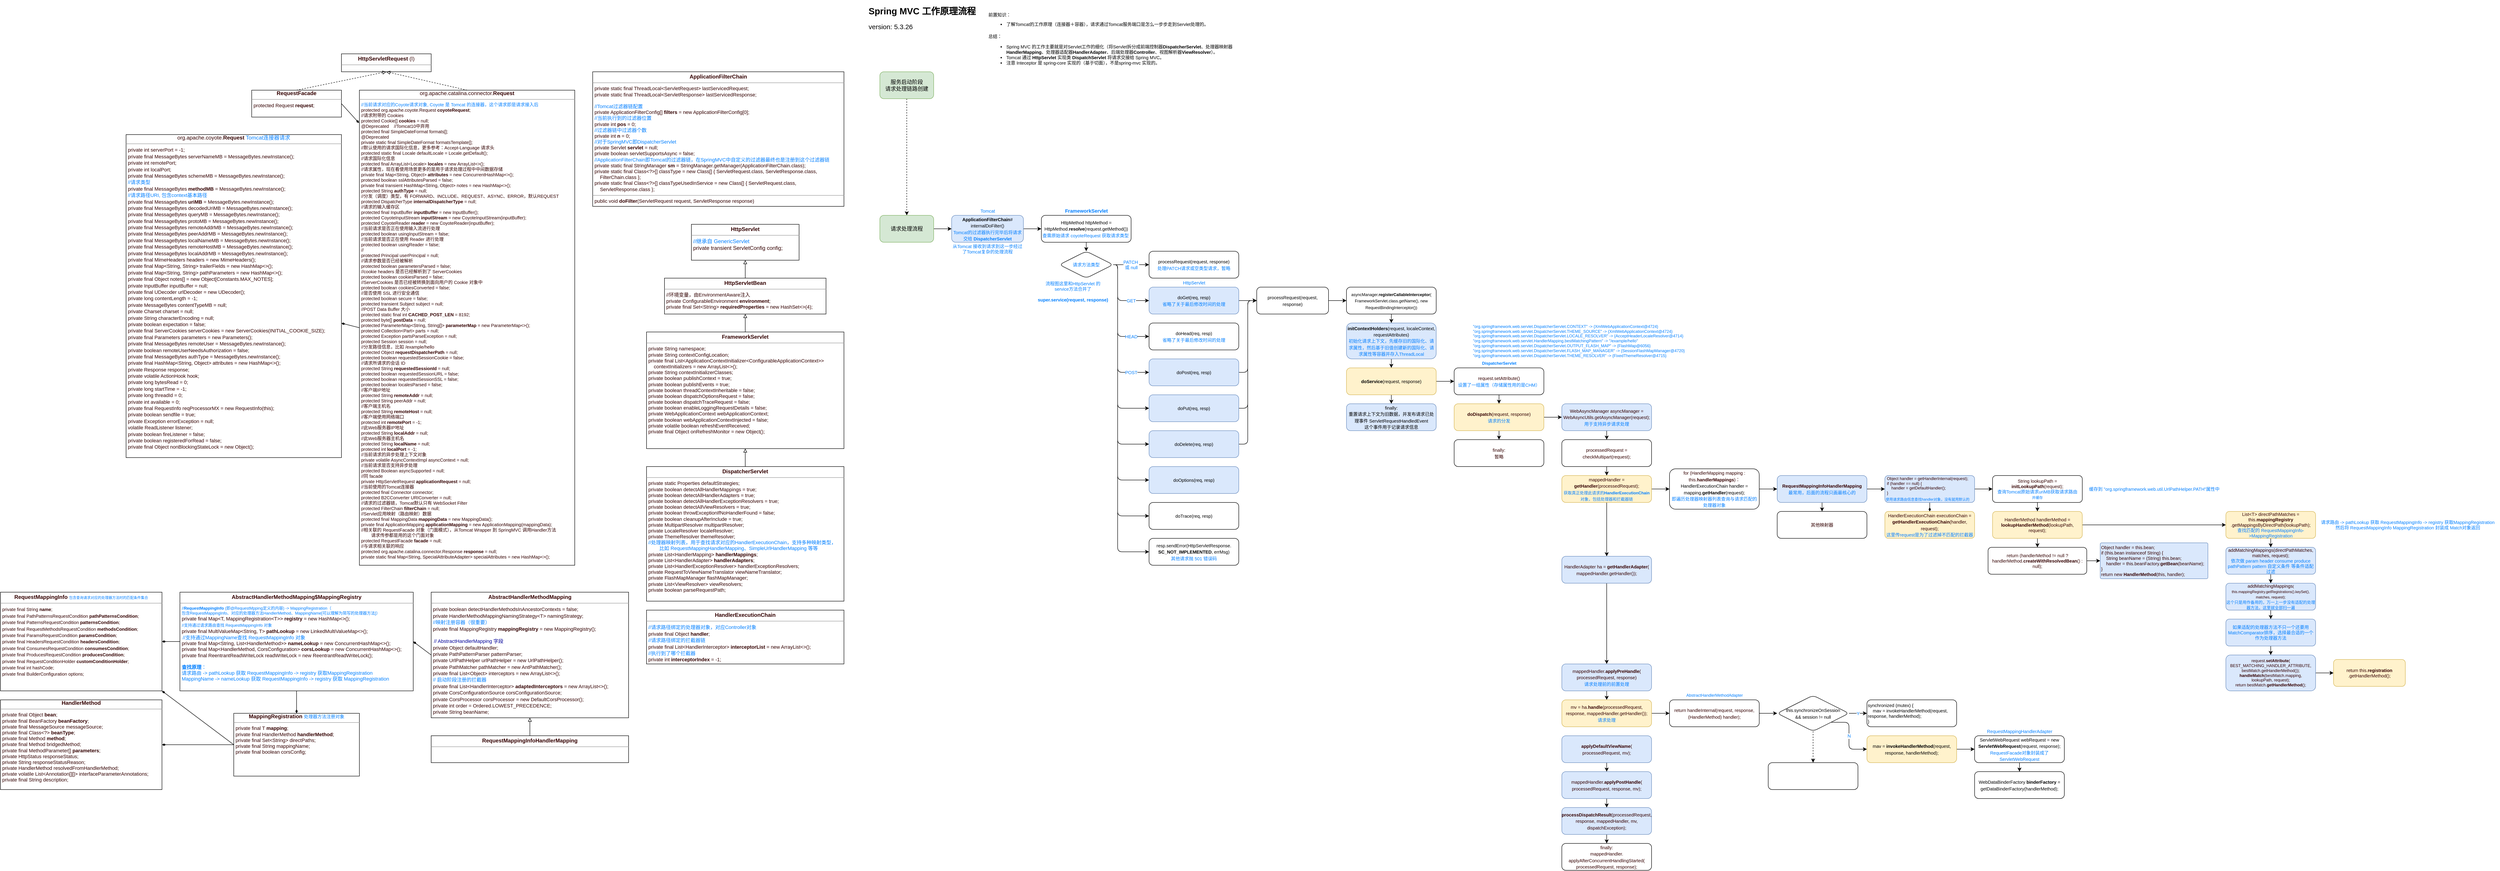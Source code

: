 <mxfile version="16.1.2" type="device"><diagram id="x16DxMH52ZZ0JIulP3oG" name="第 1 页"><mxGraphModel dx="3498" dy="953" grid="1" gridSize="10" guides="1" tooltips="1" connect="1" arrows="1" fold="1" page="1" pageScale="1" pageWidth="1169" pageHeight="827" math="0" shadow="0"><root><mxCell id="0"/><mxCell id="1" parent="0"/><mxCell id="eXKHKXfQXdhzo-oVxrPX-111" style="edgeStyle=orthogonalEdgeStyle;rounded=1;orthogonalLoop=1;jettySize=auto;html=1;exitX=0.5;exitY=1;exitDx=0;exitDy=0;entryX=0.5;entryY=0;entryDx=0;entryDy=0;fontSize=10;fontColor=#007FFF;endArrow=classic;endFill=1;dashed=1;" edge="1" parent="1" source="zBgl8oiuq0UGZxk494lT-2" target="zBgl8oiuq0UGZxk494lT-3"><mxGeometry relative="1" as="geometry"/></mxCell><mxCell id="zBgl8oiuq0UGZxk494lT-2" value="服务启动阶段&lt;br&gt;请求处理链路创建" style="rounded=1;whiteSpace=wrap;html=1;fillColor=#d5e8d4;strokeColor=#82b366;" parent="1" vertex="1"><mxGeometry x="40" y="160" width="120" height="60" as="geometry"/></mxCell><mxCell id="zBgl8oiuq0UGZxk494lT-7" value="" style="edgeStyle=orthogonalEdgeStyle;rounded=0;orthogonalLoop=1;jettySize=auto;html=1;fontSize=10;" parent="1" source="zBgl8oiuq0UGZxk494lT-3" target="zBgl8oiuq0UGZxk494lT-6" edge="1"><mxGeometry relative="1" as="geometry"/></mxCell><mxCell id="zBgl8oiuq0UGZxk494lT-3" value="请求处理流程" style="rounded=1;whiteSpace=wrap;html=1;fillColor=#d5e8d4;strokeColor=#82b366;" parent="1" vertex="1"><mxGeometry x="40" y="480" width="120" height="60" as="geometry"/></mxCell><mxCell id="zBgl8oiuq0UGZxk494lT-4" value="&lt;h1 style=&quot;font-size: 20px&quot;&gt;&lt;font style=&quot;font-size: 20px&quot;&gt;Spring MVC 工作原理流程&lt;/font&gt;&lt;/h1&gt;&lt;div style=&quot;font-size: 15px&quot;&gt;&lt;div&gt;&lt;font style=&quot;font-size: 15px&quot;&gt;version: 5.3.26&lt;/font&gt;&lt;/div&gt;&lt;/div&gt;&lt;div style=&quot;font-size: 15px&quot;&gt;&lt;br&gt;&lt;/div&gt;&lt;p&gt;&lt;br&gt;&lt;/p&gt;" style="text;html=1;strokeColor=none;fillColor=none;spacing=5;spacingTop=-20;whiteSpace=wrap;overflow=hidden;rounded=0;fontSize=16;" parent="1" vertex="1"><mxGeometry x="10" y="10" width="270" height="100" as="geometry"/></mxCell><mxCell id="zBgl8oiuq0UGZxk494lT-5" value="&lt;p style=&quot;line-height: 0&quot;&gt;&lt;font style=&quot;font-size: 10px&quot;&gt;前置知识：&lt;br&gt;&lt;/font&gt;&lt;/p&gt;&lt;ul style=&quot;font-size: 10px&quot;&gt;&lt;li&gt;&lt;font style=&quot;font-size: 10px&quot;&gt;了解Tomcat的工作原理（连接器＋容器），请求通过Tomcat服务端口是怎么一步步走到Servlet处理的。&lt;/font&gt;&lt;/li&gt;&lt;/ul&gt;&lt;font style=&quot;font-size: 10px&quot;&gt;总结：&lt;br&gt;&lt;/font&gt;&lt;ul style=&quot;font-size: 10px&quot;&gt;&lt;li&gt;&lt;font style=&quot;font-size: 10px&quot;&gt;Spring MVC 的工作主要就是对Servlet工作的细化（将Servlet拆分成前端控制器&lt;b&gt;DispatcherServlet&lt;/b&gt;、处理器映射器&lt;b&gt;HandlerMapping&lt;/b&gt;、处理器适配器&lt;b&gt;HandlerAdapter&lt;/b&gt;、后端处理器&lt;b&gt;Controller&lt;/b&gt;、视图解析器&lt;b&gt;ViewResolver&lt;/b&gt;）。&lt;/font&gt;&lt;/li&gt;&lt;li&gt;&lt;font style=&quot;font-size: 10px&quot;&gt;Tomcat 通过 &lt;b&gt;HttpServlet&lt;/b&gt;&amp;nbsp;实现类 &lt;b&gt;DispatchServlet &lt;/b&gt;将请求交接给 Spring MVC。&lt;/font&gt;&lt;/li&gt;&lt;li&gt;&lt;font style=&quot;font-size: 10px&quot;&gt;注意 Inteceptor 是 spring-core 实现的（基于切面），不是spring-mvc 实现的。&lt;/font&gt;&lt;/li&gt;&lt;/ul&gt;&lt;p&gt;&lt;/p&gt;" style="text;html=1;strokeColor=none;fillColor=none;align=left;verticalAlign=top;whiteSpace=wrap;rounded=0;fontSize=15;" parent="1" vertex="1"><mxGeometry x="280" y="10" width="600" height="150" as="geometry"/></mxCell><mxCell id="eXKHKXfQXdhzo-oVxrPX-4" value="" style="edgeStyle=orthogonalEdgeStyle;rounded=0;orthogonalLoop=1;jettySize=auto;html=1;fontSize=10;fontColor=#007FFF;" edge="1" parent="1" source="zBgl8oiuq0UGZxk494lT-6" target="eXKHKXfQXdhzo-oVxrPX-3"><mxGeometry relative="1" as="geometry"/></mxCell><mxCell id="zBgl8oiuq0UGZxk494lT-6" value="&lt;font style=&quot;font-size: 10px&quot;&gt;&lt;b&gt;ApplicationFilterChain&lt;/b&gt;#&lt;br&gt;internalDoFilter()&lt;br&gt;&lt;font style=&quot;font-size: 10px&quot; color=&quot;#007fff&quot;&gt;Tomcat的过滤器执行完毕后将请求交给 &lt;b&gt;DispatcherServlet&lt;/b&gt;&lt;/font&gt;&lt;/font&gt;" style="rounded=1;whiteSpace=wrap;html=1;fillColor=#dae8fc;strokeColor=#6c8ebf;" parent="1" vertex="1"><mxGeometry x="200" y="480" width="160" height="60" as="geometry"/></mxCell><mxCell id="zBgl8oiuq0UGZxk494lT-8" value="&lt;font color=&quot;#007fff&quot;&gt;Tomcat&lt;/font&gt;" style="text;html=1;align=center;verticalAlign=middle;resizable=0;points=[];autosize=1;strokeColor=none;fillColor=none;fontSize=10;" parent="1" vertex="1"><mxGeometry x="255" y="460" width="50" height="20" as="geometry"/></mxCell><mxCell id="zBgl8oiuq0UGZxk494lT-9" value="从Tomcat 接收到请求到这一步经过了Tomcat复杂的处理流程" style="text;html=1;strokeColor=none;fillColor=none;align=center;verticalAlign=middle;whiteSpace=wrap;rounded=0;fontSize=10;fontColor=#007FFF;" parent="1" vertex="1"><mxGeometry x="200" y="540" width="160" height="30" as="geometry"/></mxCell><mxCell id="eXKHKXfQXdhzo-oVxrPX-2" value="&lt;p style=&quot;margin: 0px ; margin-top: 4px ; text-align: center&quot;&gt;&lt;font color=&quot;#330000&quot;&gt;&lt;b&gt;ApplicationFilterChain&lt;/b&gt;&lt;br&gt;&lt;/font&gt;&lt;/p&gt;&lt;hr size=&quot;1&quot;&gt;&lt;p style=&quot;margin: 0px 0px 0px 4px ; font-size: 11px&quot;&gt;&lt;font color=&quot;#330000&quot; style=&quot;font-size: 11px&quot;&gt;private static final ThreadLocal&amp;lt;ServletRequest&amp;gt; lastServicedRequest;&lt;/font&gt;&lt;/p&gt;&lt;p style=&quot;margin: 0px 0px 0px 4px ; font-size: 11px&quot;&gt;&lt;font color=&quot;#330000&quot; style=&quot;font-size: 11px&quot;&gt;private static final ThreadLocal&amp;lt;ServletResponse&amp;gt; lastServicedResponse;&lt;/font&gt;&lt;/p&gt;&lt;p style=&quot;margin: 0px 0px 0px 4px ; font-size: 11px&quot;&gt;&lt;font color=&quot;#330000&quot; style=&quot;font-size: 11px&quot;&gt;&lt;br&gt;&lt;/font&gt;&lt;/p&gt;&lt;p style=&quot;margin: 0px 0px 0px 4px ; font-size: 11px&quot;&gt;&lt;font style=&quot;font-size: 11px&quot;&gt;//Tomcat过滤器链配置&lt;/font&gt;&lt;/p&gt;&lt;p style=&quot;margin: 0px 0px 0px 4px ; font-size: 11px&quot;&gt;&lt;font color=&quot;#330000&quot; style=&quot;font-size: 11px&quot;&gt;private ApplicationFilterConfig[] &lt;b&gt;filters&lt;/b&gt; = new ApplicationFilterConfig[0];&lt;/font&gt;&lt;/p&gt;&lt;p style=&quot;margin: 0px 0px 0px 4px ; font-size: 11px&quot;&gt;&lt;font style=&quot;font-size: 11px&quot;&gt;//当前执行到的过滤器位置&lt;/font&gt;&lt;/p&gt;&lt;p style=&quot;margin: 0px 0px 0px 4px ; font-size: 11px&quot;&gt;&lt;font color=&quot;#330000&quot; style=&quot;font-size: 11px&quot;&gt;private int &lt;b&gt;pos&lt;/b&gt; = 0;&lt;/font&gt;&lt;/p&gt;&lt;p style=&quot;margin: 0px 0px 0px 4px ; font-size: 11px&quot;&gt;&lt;font style=&quot;font-size: 11px&quot;&gt;//过滤器链中过滤器个数&lt;/font&gt;&lt;/p&gt;&lt;p style=&quot;margin: 0px 0px 0px 4px ; font-size: 11px&quot;&gt;&lt;font color=&quot;#330000&quot; style=&quot;font-size: 11px&quot;&gt;private int &lt;b&gt;n&lt;/b&gt; = 0;&lt;/font&gt;&lt;/p&gt;&lt;p style=&quot;margin: 0px 0px 0px 4px ; font-size: 11px&quot;&gt;&lt;font style=&quot;font-size: 11px&quot;&gt;//对于SpringMVC即DispatcherServlet&lt;/font&gt;&lt;/p&gt;&lt;p style=&quot;margin: 0px 0px 0px 4px ; font-size: 11px&quot;&gt;&lt;font color=&quot;#330000&quot; style=&quot;font-size: 11px&quot;&gt;private Servlet &lt;b&gt;servlet&lt;/b&gt; = null;&lt;/font&gt;&lt;/p&gt;&lt;p style=&quot;margin: 0px 0px 0px 4px ; font-size: 11px&quot;&gt;&lt;font color=&quot;#330000&quot; style=&quot;font-size: 11px&quot;&gt;private boolean servletSupportsAsync = false;&lt;/font&gt;&lt;/p&gt;&lt;p style=&quot;margin: 0px 0px 0px 4px ; font-size: 11px&quot;&gt;&lt;font style=&quot;font-size: 11px&quot;&gt;//ApplicationFilterChain即Tomcat的过滤器链，在SpringMVC中自定义的过滤器最终也是注册到这个过滤器链&lt;/font&gt;&lt;/p&gt;&lt;p style=&quot;margin: 0px 0px 0px 4px ; font-size: 11px&quot;&gt;&lt;font color=&quot;#330000&quot; style=&quot;font-size: 11px&quot;&gt;private static final StringManager &lt;b&gt;sm&lt;/b&gt; = StringManager.getManager(ApplicationFilterChain.class);&lt;/font&gt;&lt;/p&gt;&lt;p style=&quot;margin: 0px 0px 0px 4px ; font-size: 11px&quot;&gt;&lt;font color=&quot;#330000&quot; style=&quot;font-size: 11px&quot;&gt;private static final Class&amp;lt;?&amp;gt;[] classType = new Class[] { ServletRequest.class, ServletResponse.class,&lt;/font&gt;&lt;/p&gt;&lt;p style=&quot;margin: 0px 0px 0px 4px ; font-size: 11px&quot;&gt;&lt;font color=&quot;#330000&quot; style=&quot;font-size: 11px&quot;&gt;&amp;nbsp; &amp;nbsp; FilterChain.class };&lt;/font&gt;&lt;/p&gt;&lt;p style=&quot;margin: 0px 0px 0px 4px ; font-size: 11px&quot;&gt;&lt;font color=&quot;#330000&quot; style=&quot;font-size: 11px&quot;&gt;private static final Class&amp;lt;?&amp;gt;[] classTypeUsedInService = new Class[] { ServletRequest.class,&lt;/font&gt;&lt;/p&gt;&lt;p style=&quot;margin: 0px 0px 0px 4px ; font-size: 11px&quot;&gt;&lt;font color=&quot;#330000&quot; style=&quot;font-size: 11px&quot;&gt;&amp;nbsp; &amp;nbsp; ServletResponse.class };&lt;/font&gt;&lt;/p&gt;&lt;hr size=&quot;1&quot;&gt;&lt;p style=&quot;margin: 0px 0px 0px 4px ; font-size: 11px&quot;&gt;&lt;font style=&quot;font-size: 11px&quot;&gt;&lt;font color=&quot;#330000&quot; style=&quot;font-size: 11px&quot;&gt;public void &lt;b&gt;doFilter&lt;/b&gt;(ServletRequest request, ServletResponse response)&lt;/font&gt;&lt;br&gt;&lt;/font&gt;&lt;/p&gt;&lt;p style=&quot;margin: 0px 0px 0px 4px ; font-size: 11px&quot;&gt;&lt;font color=&quot;#330000&quot; style=&quot;font-size: 11px&quot;&gt;&lt;br&gt;&lt;/font&gt;&lt;/p&gt;" style="verticalAlign=top;align=left;overflow=fill;fontSize=12;fontFamily=Helvetica;html=1;fontColor=#007FFF;" vertex="1" parent="1"><mxGeometry x="-600" y="160" width="560" height="300" as="geometry"/></mxCell><mxCell id="eXKHKXfQXdhzo-oVxrPX-16" value="" style="edgeStyle=orthogonalEdgeStyle;rounded=1;orthogonalLoop=1;jettySize=auto;html=1;fontSize=10;fontColor=#007FFF;endArrow=classic;endFill=1;" edge="1" parent="1" source="eXKHKXfQXdhzo-oVxrPX-3" target="eXKHKXfQXdhzo-oVxrPX-15"><mxGeometry relative="1" as="geometry"/></mxCell><mxCell id="eXKHKXfQXdhzo-oVxrPX-3" value="&lt;font style=&quot;font-size: 10px&quot;&gt;HttpMethod httpMethod = HttpMethod.&lt;b&gt;resolve&lt;/b&gt;(request.getMethod())&lt;br&gt;&lt;font color=&quot;#007fff&quot;&gt;查需原始请求 coyoteRequest 获取请求类型&lt;/font&gt;&amp;nbsp;&lt;br&gt;&lt;/font&gt;" style="rounded=1;whiteSpace=wrap;html=1;" vertex="1" parent="1"><mxGeometry x="400" y="480" width="200" height="60" as="geometry"/></mxCell><mxCell id="eXKHKXfQXdhzo-oVxrPX-5" value="&lt;p style=&quot;margin: 0px ; margin-top: 4px ; text-align: center&quot;&gt;&lt;font color=&quot;#330000&quot;&gt;&lt;b&gt;HttpServlet&lt;/b&gt;&lt;br&gt;&lt;/font&gt;&lt;/p&gt;&lt;hr size=&quot;1&quot;&gt;&lt;p style=&quot;margin: 0px ; margin-left: 4px&quot;&gt;//继承自 GenericServlet&lt;/p&gt;&lt;p style=&quot;margin: 0px ; margin-left: 4px&quot;&gt;&lt;font color=&quot;#330000&quot;&gt;private transient ServletConfig config;&lt;/font&gt;&lt;br&gt;&lt;/p&gt;&lt;p style=&quot;margin: 0px ; margin-left: 4px&quot;&gt;&lt;br&gt;&lt;/p&gt;" style="verticalAlign=top;align=left;overflow=fill;fontSize=12;fontFamily=Helvetica;html=1;fontColor=#007FFF;" vertex="1" parent="1"><mxGeometry x="-380" y="500" width="240" height="80" as="geometry"/></mxCell><mxCell id="eXKHKXfQXdhzo-oVxrPX-11" style="edgeStyle=none;rounded=0;orthogonalLoop=1;jettySize=auto;html=1;exitX=0.5;exitY=0;exitDx=0;exitDy=0;fontSize=11;fontColor=#007FFF;endArrow=block;endFill=0;" edge="1" parent="1" source="eXKHKXfQXdhzo-oVxrPX-6" target="eXKHKXfQXdhzo-oVxrPX-7"><mxGeometry relative="1" as="geometry"/></mxCell><mxCell id="eXKHKXfQXdhzo-oVxrPX-6" value="&lt;p style=&quot;margin: 0px ; margin-top: 4px ; text-align: center&quot;&gt;&lt;font color=&quot;#330000&quot;&gt;&lt;b&gt;DispatcherServlet&lt;/b&gt;&lt;br&gt;&lt;/font&gt;&lt;/p&gt;&lt;hr size=&quot;1&quot;&gt;&lt;p style=&quot;margin: 0px 0px 0px 4px ; font-size: 11px&quot;&gt;&lt;font color=&quot;#330000&quot; style=&quot;font-size: 11px&quot;&gt;private static Properties defaultStrategies;&lt;/font&gt;&lt;/p&gt;&lt;p style=&quot;margin: 0px 0px 0px 4px ; font-size: 11px&quot;&gt;&lt;font color=&quot;#330000&quot; style=&quot;font-size: 11px&quot;&gt;private boolean detectAllHandlerMappings = true;&lt;/font&gt;&lt;/p&gt;&lt;p style=&quot;margin: 0px 0px 0px 4px ; font-size: 11px&quot;&gt;&lt;font color=&quot;#330000&quot; style=&quot;font-size: 11px&quot;&gt;private boolean detectAllHandlerAdapters = true;&lt;/font&gt;&lt;/p&gt;&lt;p style=&quot;margin: 0px 0px 0px 4px ; font-size: 11px&quot;&gt;&lt;font color=&quot;#330000&quot; style=&quot;font-size: 11px&quot;&gt;private boolean detectAllHandlerExceptionResolvers = true;&lt;/font&gt;&lt;/p&gt;&lt;p style=&quot;margin: 0px 0px 0px 4px ; font-size: 11px&quot;&gt;&lt;font color=&quot;#330000&quot; style=&quot;font-size: 11px&quot;&gt;private boolean detectAllViewResolvers = true;&lt;/font&gt;&lt;/p&gt;&lt;p style=&quot;margin: 0px 0px 0px 4px ; font-size: 11px&quot;&gt;&lt;font color=&quot;#330000&quot; style=&quot;font-size: 11px&quot;&gt;private boolean throwExceptionIfNoHandlerFound = false;&lt;/font&gt;&lt;/p&gt;&lt;p style=&quot;margin: 0px 0px 0px 4px ; font-size: 11px&quot;&gt;&lt;font color=&quot;#330000&quot; style=&quot;font-size: 11px&quot;&gt;private boolean cleanupAfterInclude = true;&lt;/font&gt;&lt;/p&gt;&lt;p style=&quot;margin: 0px 0px 0px 4px ; font-size: 11px&quot;&gt;&lt;font color=&quot;#330000&quot; style=&quot;font-size: 11px&quot;&gt;private MultipartResolver multipartResolver;&lt;/font&gt;&lt;/p&gt;&lt;p style=&quot;margin: 0px 0px 0px 4px ; font-size: 11px&quot;&gt;&lt;font color=&quot;#330000&quot; style=&quot;font-size: 11px&quot;&gt;private LocaleResolver localeResolver;&lt;/font&gt;&lt;/p&gt;&lt;p style=&quot;margin: 0px 0px 0px 4px ; font-size: 11px&quot;&gt;&lt;font color=&quot;#330000&quot; style=&quot;font-size: 11px&quot;&gt;private ThemeResolver themeResolver;&lt;/font&gt;&lt;/p&gt;&lt;p style=&quot;margin: 0px 0px 0px 4px ; font-size: 11px&quot;&gt;&lt;font style=&quot;font-size: 11px&quot;&gt;//处理器映射列表，用于查找请求对应的HandlerExecutionChain，支持多种映射类型，&lt;br&gt;&amp;nbsp;&lt;span style=&quot;white-space: pre&quot;&gt;&#9;&lt;/span&gt;比如 RequestMappingHandlerMapping、SimpleUrlHandlerMapping 等等&lt;/font&gt;&lt;/p&gt;&lt;p style=&quot;margin: 0px 0px 0px 4px ; font-size: 11px&quot;&gt;&lt;font color=&quot;#330000&quot; style=&quot;font-size: 11px&quot;&gt;private List&amp;lt;HandlerMapping&amp;gt; &lt;b&gt;handlerMappings&lt;/b&gt;;&lt;/font&gt;&lt;/p&gt;&lt;p style=&quot;margin: 0px 0px 0px 4px ; font-size: 11px&quot;&gt;&lt;font color=&quot;#330000&quot; style=&quot;font-size: 11px&quot;&gt;private List&amp;lt;HandlerAdapter&amp;gt; &lt;b&gt;handlerAdapters&lt;/b&gt;;&lt;/font&gt;&lt;/p&gt;&lt;p style=&quot;margin: 0px 0px 0px 4px ; font-size: 11px&quot;&gt;&lt;font color=&quot;#330000&quot; style=&quot;font-size: 11px&quot;&gt;private List&amp;lt;HandlerExceptionResolver&amp;gt; handlerExceptionResolvers;&lt;/font&gt;&lt;/p&gt;&lt;p style=&quot;margin: 0px 0px 0px 4px ; font-size: 11px&quot;&gt;&lt;font color=&quot;#330000&quot; style=&quot;font-size: 11px&quot;&gt;private RequestToViewNameTranslator viewNameTranslator;&lt;/font&gt;&lt;/p&gt;&lt;p style=&quot;margin: 0px 0px 0px 4px ; font-size: 11px&quot;&gt;&lt;font color=&quot;#330000&quot; style=&quot;font-size: 11px&quot;&gt;private FlashMapManager flashMapManager;&lt;/font&gt;&lt;/p&gt;&lt;p style=&quot;margin: 0px 0px 0px 4px ; font-size: 11px&quot;&gt;&lt;font color=&quot;#330000&quot; style=&quot;font-size: 11px&quot;&gt;private List&amp;lt;ViewResolver&amp;gt; viewResolvers;&lt;/font&gt;&lt;/p&gt;&lt;p style=&quot;margin: 0px 0px 0px 4px ; font-size: 11px&quot;&gt;&lt;font color=&quot;#330000&quot; style=&quot;font-size: 11px&quot;&gt;private boolean parseRequestPath;&lt;/font&gt;&lt;/p&gt;&lt;p style=&quot;margin: 0px ; margin-left: 4px&quot;&gt;&lt;br&gt;&lt;/p&gt;" style="verticalAlign=top;align=left;overflow=fill;fontSize=12;fontFamily=Helvetica;html=1;fontColor=#007FFF;" vertex="1" parent="1"><mxGeometry x="-480" y="1040" width="440" height="300" as="geometry"/></mxCell><mxCell id="eXKHKXfQXdhzo-oVxrPX-10" style="edgeStyle=none;rounded=0;orthogonalLoop=1;jettySize=auto;html=1;exitX=0.5;exitY=0;exitDx=0;exitDy=0;entryX=0.5;entryY=1;entryDx=0;entryDy=0;fontSize=11;fontColor=#007FFF;endArrow=block;endFill=0;" edge="1" parent="1" source="eXKHKXfQXdhzo-oVxrPX-7" target="eXKHKXfQXdhzo-oVxrPX-8"><mxGeometry relative="1" as="geometry"/></mxCell><mxCell id="eXKHKXfQXdhzo-oVxrPX-7" value="&lt;p style=&quot;margin: 0px ; margin-top: 4px ; text-align: center&quot;&gt;&lt;font color=&quot;#330000&quot;&gt;&lt;b&gt;FrameworkServlet&lt;/b&gt;&lt;br&gt;&lt;/font&gt;&lt;/p&gt;&lt;hr size=&quot;1&quot;&gt;&lt;p style=&quot;margin: 0px 0px 0px 4px ; font-size: 11px&quot;&gt;&lt;font color=&quot;#330000&quot; style=&quot;font-size: 11px&quot;&gt;private String namespace;&lt;/font&gt;&lt;/p&gt;&lt;p style=&quot;margin: 0px 0px 0px 4px ; font-size: 11px&quot;&gt;&lt;font color=&quot;#330000&quot; style=&quot;font-size: 11px&quot;&gt;private String contextConfigLocation;&lt;/font&gt;&lt;/p&gt;&lt;p style=&quot;margin: 0px 0px 0px 4px ; font-size: 11px&quot;&gt;&lt;font color=&quot;#330000&quot; style=&quot;font-size: 11px&quot;&gt;private final List&amp;lt;ApplicationContextInitializer&amp;lt;ConfigurableApplicationContext&amp;gt;&amp;gt;&amp;nbsp;&lt;/font&gt;&lt;/p&gt;&lt;p style=&quot;margin: 0px 0px 0px 4px ; font-size: 11px&quot;&gt;&lt;font color=&quot;#330000&quot; style=&quot;font-size: 11px&quot;&gt;&amp;nbsp; &amp;nbsp; contextInitializers = new ArrayList&amp;lt;&amp;gt;();&lt;/font&gt;&lt;/p&gt;&lt;p style=&quot;margin: 0px 0px 0px 4px ; font-size: 11px&quot;&gt;&lt;font color=&quot;#330000&quot; style=&quot;font-size: 11px&quot;&gt;private String contextInitializerClasses;&lt;/font&gt;&lt;/p&gt;&lt;p style=&quot;margin: 0px 0px 0px 4px ; font-size: 11px&quot;&gt;&lt;font color=&quot;#330000&quot; style=&quot;font-size: 11px&quot;&gt;private boolean publishContext = true;&lt;/font&gt;&lt;/p&gt;&lt;p style=&quot;margin: 0px 0px 0px 4px ; font-size: 11px&quot;&gt;&lt;font color=&quot;#330000&quot; style=&quot;font-size: 11px&quot;&gt;private boolean publishEvents = true;&lt;/font&gt;&lt;/p&gt;&lt;p style=&quot;margin: 0px 0px 0px 4px ; font-size: 11px&quot;&gt;&lt;font color=&quot;#330000&quot; style=&quot;font-size: 11px&quot;&gt;private boolean threadContextInheritable = false;&lt;/font&gt;&lt;/p&gt;&lt;p style=&quot;margin: 0px 0px 0px 4px ; font-size: 11px&quot;&gt;&lt;font color=&quot;#330000&quot; style=&quot;font-size: 11px&quot;&gt;private boolean dispatchOptionsRequest = false;&lt;/font&gt;&lt;/p&gt;&lt;p style=&quot;margin: 0px 0px 0px 4px ; font-size: 11px&quot;&gt;&lt;font color=&quot;#330000&quot; style=&quot;font-size: 11px&quot;&gt;private boolean dispatchTraceRequest = false;&lt;/font&gt;&lt;/p&gt;&lt;p style=&quot;margin: 0px 0px 0px 4px ; font-size: 11px&quot;&gt;&lt;font color=&quot;#330000&quot; style=&quot;font-size: 11px&quot;&gt;private boolean enableLoggingRequestDetails = false;&lt;/font&gt;&lt;/p&gt;&lt;p style=&quot;margin: 0px 0px 0px 4px ; font-size: 11px&quot;&gt;&lt;font color=&quot;#330000&quot; style=&quot;font-size: 11px&quot;&gt;private WebApplicationContext webApplicationContext;&lt;/font&gt;&lt;/p&gt;&lt;p style=&quot;margin: 0px 0px 0px 4px ; font-size: 11px&quot;&gt;&lt;font color=&quot;#330000&quot; style=&quot;font-size: 11px&quot;&gt;private boolean webApplicationContextInjected = false;&lt;/font&gt;&lt;/p&gt;&lt;p style=&quot;margin: 0px 0px 0px 4px ; font-size: 11px&quot;&gt;&lt;font color=&quot;#330000&quot; style=&quot;font-size: 11px&quot;&gt;private volatile boolean refreshEventReceived;&lt;/font&gt;&lt;/p&gt;&lt;p style=&quot;margin: 0px 0px 0px 4px ; font-size: 11px&quot;&gt;&lt;font color=&quot;#330000&quot; style=&quot;font-size: 11px&quot;&gt;private final Object onRefreshMonitor = new Object();&lt;/font&gt;&lt;/p&gt;&lt;p style=&quot;margin: 0px ; margin-left: 4px&quot;&gt;&lt;br&gt;&lt;/p&gt;" style="verticalAlign=top;align=left;overflow=fill;fontSize=12;fontFamily=Helvetica;html=1;fontColor=#007FFF;" vertex="1" parent="1"><mxGeometry x="-480" y="740" width="440" height="260" as="geometry"/></mxCell><mxCell id="eXKHKXfQXdhzo-oVxrPX-9" style="rounded=0;orthogonalLoop=1;jettySize=auto;html=1;exitX=0.5;exitY=0;exitDx=0;exitDy=0;entryX=0.5;entryY=1;entryDx=0;entryDy=0;fontSize=11;fontColor=#007FFF;endArrow=block;endFill=0;" edge="1" parent="1" source="eXKHKXfQXdhzo-oVxrPX-8" target="eXKHKXfQXdhzo-oVxrPX-5"><mxGeometry relative="1" as="geometry"/></mxCell><mxCell id="eXKHKXfQXdhzo-oVxrPX-8" value="&lt;p style=&quot;margin: 0px ; margin-top: 4px ; text-align: center&quot;&gt;&lt;font color=&quot;#330000&quot;&gt;&lt;b&gt;HttpServletBean&lt;/b&gt;&lt;br&gt;&lt;/font&gt;&lt;/p&gt;&lt;hr size=&quot;1&quot;&gt;&lt;p style=&quot;margin: 0px 0px 0px 4px ; font-size: 11px&quot;&gt;&lt;font color=&quot;#330000&quot; style=&quot;font-size: 11px&quot;&gt;//环境变量，由EnvironmentAware注入&lt;/font&gt;&lt;/p&gt;&lt;p style=&quot;margin: 0px 0px 0px 4px ; font-size: 11px&quot;&gt;&lt;font color=&quot;#330000&quot; style=&quot;font-size: 11px&quot;&gt;private ConfigurableEnvironment &lt;b&gt;environment&lt;/b&gt;;&lt;/font&gt;&lt;/p&gt;&lt;p style=&quot;margin: 0px 0px 0px 4px ; font-size: 11px&quot;&gt;&lt;font color=&quot;#330000&quot; style=&quot;font-size: 11px&quot;&gt;private final Set&amp;lt;String&amp;gt; &lt;b&gt;requiredProperties&lt;/b&gt; = new HashSet&amp;lt;&amp;gt;(4);&lt;/font&gt;&lt;/p&gt;&lt;p style=&quot;margin: 0px 0px 0px 4px ; font-size: 11px&quot;&gt;&lt;br&gt;&lt;/p&gt;" style="verticalAlign=top;align=left;overflow=fill;fontSize=12;fontFamily=Helvetica;html=1;fontColor=#007FFF;" vertex="1" parent="1"><mxGeometry x="-440" y="620" width="360" height="80" as="geometry"/></mxCell><mxCell id="eXKHKXfQXdhzo-oVxrPX-12" value="&lt;b&gt;FrameworkServlet&lt;/b&gt;" style="text;html=1;align=center;verticalAlign=middle;resizable=0;points=[];autosize=1;strokeColor=none;fillColor=none;fontSize=11;fontColor=#007FFF;" vertex="1" parent="1"><mxGeometry x="440" y="460" width="120" height="20" as="geometry"/></mxCell><mxCell id="eXKHKXfQXdhzo-oVxrPX-13" value="&lt;span style=&quot;font-size: 10px&quot;&gt;processRequest(request, response)&lt;br&gt;&lt;font color=&quot;#007fff&quot;&gt;处理PATCH请求或空类型请求，暂略&lt;/font&gt;&lt;br&gt;&lt;/span&gt;" style="rounded=1;whiteSpace=wrap;html=1;" vertex="1" parent="1"><mxGeometry x="640" y="560" width="200" height="60" as="geometry"/></mxCell><mxCell id="eXKHKXfQXdhzo-oVxrPX-17" value="PATCH&amp;nbsp;&lt;br&gt;或 null" style="edgeStyle=orthogonalEdgeStyle;rounded=1;orthogonalLoop=1;jettySize=auto;html=1;exitX=1;exitY=0.5;exitDx=0;exitDy=0;entryX=0;entryY=0.5;entryDx=0;entryDy=0;fontSize=10;fontColor=#007FFF;endArrow=classic;endFill=1;" edge="1" parent="1" source="eXKHKXfQXdhzo-oVxrPX-15" target="eXKHKXfQXdhzo-oVxrPX-13"><mxGeometry relative="1" as="geometry"/></mxCell><mxCell id="eXKHKXfQXdhzo-oVxrPX-19" value="GET" style="edgeStyle=orthogonalEdgeStyle;rounded=1;orthogonalLoop=1;jettySize=auto;html=1;exitX=1;exitY=0.5;exitDx=0;exitDy=0;entryX=0;entryY=0.5;entryDx=0;entryDy=0;fontSize=10;fontColor=#007FFF;endArrow=classic;endFill=1;" edge="1" parent="1" source="eXKHKXfQXdhzo-oVxrPX-15" target="eXKHKXfQXdhzo-oVxrPX-30"><mxGeometry x="0.5" relative="1" as="geometry"><mxPoint x="600" y="670" as="targetPoint"/><Array as="points"><mxPoint x="570" y="590"/><mxPoint x="570" y="670"/></Array><mxPoint as="offset"/></mxGeometry></mxCell><mxCell id="eXKHKXfQXdhzo-oVxrPX-35" value="HEAD" style="edgeStyle=orthogonalEdgeStyle;rounded=1;orthogonalLoop=1;jettySize=auto;html=1;exitX=1;exitY=0.5;exitDx=0;exitDy=0;entryX=0;entryY=0.5;entryDx=0;entryDy=0;fontSize=10;fontColor=#007FFF;endArrow=classic;endFill=1;" edge="1" parent="1" source="eXKHKXfQXdhzo-oVxrPX-15" target="eXKHKXfQXdhzo-oVxrPX-33"><mxGeometry x="0.667" relative="1" as="geometry"><Array as="points"><mxPoint x="570" y="590"/><mxPoint x="570" y="750"/></Array><mxPoint as="offset"/></mxGeometry></mxCell><mxCell id="eXKHKXfQXdhzo-oVxrPX-41" value="POST" style="edgeStyle=orthogonalEdgeStyle;rounded=1;orthogonalLoop=1;jettySize=auto;html=1;exitX=1;exitY=0.5;exitDx=0;exitDy=0;entryX=0;entryY=0.5;entryDx=0;entryDy=0;fontSize=10;fontColor=#007FFF;endArrow=classic;endFill=1;" edge="1" parent="1" source="eXKHKXfQXdhzo-oVxrPX-15" target="eXKHKXfQXdhzo-oVxrPX-34"><mxGeometry x="0.75" relative="1" as="geometry"><Array as="points"><mxPoint x="570" y="590"/><mxPoint x="570" y="830"/></Array><mxPoint as="offset"/></mxGeometry></mxCell><mxCell id="eXKHKXfQXdhzo-oVxrPX-42" style="edgeStyle=orthogonalEdgeStyle;rounded=1;orthogonalLoop=1;jettySize=auto;html=1;exitX=1;exitY=0.5;exitDx=0;exitDy=0;entryX=0;entryY=0.5;entryDx=0;entryDy=0;fontSize=10;fontColor=#007FFF;endArrow=classic;endFill=1;" edge="1" parent="1" source="eXKHKXfQXdhzo-oVxrPX-15" target="eXKHKXfQXdhzo-oVxrPX-36"><mxGeometry relative="1" as="geometry"><Array as="points"><mxPoint x="570" y="590"/><mxPoint x="570" y="910"/></Array></mxGeometry></mxCell><mxCell id="eXKHKXfQXdhzo-oVxrPX-43" style="edgeStyle=orthogonalEdgeStyle;rounded=1;orthogonalLoop=1;jettySize=auto;html=1;exitX=1;exitY=0.5;exitDx=0;exitDy=0;entryX=0;entryY=0.5;entryDx=0;entryDy=0;fontSize=10;fontColor=#007FFF;endArrow=classic;endFill=1;" edge="1" parent="1" source="eXKHKXfQXdhzo-oVxrPX-15" target="eXKHKXfQXdhzo-oVxrPX-37"><mxGeometry relative="1" as="geometry"><Array as="points"><mxPoint x="570" y="590"/><mxPoint x="570" y="990"/></Array></mxGeometry></mxCell><mxCell id="eXKHKXfQXdhzo-oVxrPX-44" style="edgeStyle=orthogonalEdgeStyle;rounded=1;orthogonalLoop=1;jettySize=auto;html=1;exitX=1;exitY=0.5;exitDx=0;exitDy=0;entryX=0;entryY=0.5;entryDx=0;entryDy=0;fontSize=10;fontColor=#007FFF;endArrow=classic;endFill=1;" edge="1" parent="1" source="eXKHKXfQXdhzo-oVxrPX-15" target="eXKHKXfQXdhzo-oVxrPX-38"><mxGeometry relative="1" as="geometry"><Array as="points"><mxPoint x="570" y="590"/><mxPoint x="570" y="1070"/></Array></mxGeometry></mxCell><mxCell id="eXKHKXfQXdhzo-oVxrPX-45" style="edgeStyle=orthogonalEdgeStyle;rounded=1;orthogonalLoop=1;jettySize=auto;html=1;exitX=1;exitY=0.5;exitDx=0;exitDy=0;entryX=0;entryY=0.5;entryDx=0;entryDy=0;fontSize=10;fontColor=#007FFF;endArrow=classic;endFill=1;" edge="1" parent="1" source="eXKHKXfQXdhzo-oVxrPX-15" target="eXKHKXfQXdhzo-oVxrPX-39"><mxGeometry relative="1" as="geometry"><Array as="points"><mxPoint x="570" y="590"/><mxPoint x="570" y="1150"/></Array></mxGeometry></mxCell><mxCell id="eXKHKXfQXdhzo-oVxrPX-46" style="edgeStyle=orthogonalEdgeStyle;rounded=1;orthogonalLoop=1;jettySize=auto;html=1;exitX=1;exitY=0.5;exitDx=0;exitDy=0;entryX=0;entryY=0.5;entryDx=0;entryDy=0;fontSize=10;fontColor=#007FFF;endArrow=classic;endFill=1;" edge="1" parent="1" source="eXKHKXfQXdhzo-oVxrPX-15" target="eXKHKXfQXdhzo-oVxrPX-40"><mxGeometry relative="1" as="geometry"><Array as="points"><mxPoint x="570" y="590"/><mxPoint x="570" y="1230"/></Array></mxGeometry></mxCell><mxCell id="eXKHKXfQXdhzo-oVxrPX-15" value="&lt;font color=&quot;#007fff&quot; style=&quot;font-size: 10px&quot;&gt;请求方法类型&lt;br&gt;&lt;/font&gt;" style="rhombus;whiteSpace=wrap;html=1;rounded=1;" vertex="1" parent="1"><mxGeometry x="440" y="560" width="120" height="60" as="geometry"/></mxCell><mxCell id="eXKHKXfQXdhzo-oVxrPX-29" value="流程图这里和HttpServlet 的 &lt;br&gt;service方法合并了&lt;br&gt;&lt;br&gt;&lt;b&gt;super.service(request, response)&lt;/b&gt;" style="text;html=1;align=center;verticalAlign=middle;resizable=0;points=[];autosize=1;strokeColor=none;fillColor=none;fontSize=10;fontColor=#007FFF;" vertex="1" parent="1"><mxGeometry x="380" y="625" width="180" height="50" as="geometry"/></mxCell><mxCell id="eXKHKXfQXdhzo-oVxrPX-48" value="" style="edgeStyle=orthogonalEdgeStyle;rounded=1;orthogonalLoop=1;jettySize=auto;html=1;fontSize=10;fontColor=#007FFF;endArrow=classic;endFill=1;" edge="1" parent="1" source="eXKHKXfQXdhzo-oVxrPX-30" target="eXKHKXfQXdhzo-oVxrPX-47"><mxGeometry relative="1" as="geometry"/></mxCell><mxCell id="eXKHKXfQXdhzo-oVxrPX-30" value="&lt;span style=&quot;font-size: 10px&quot;&gt;doGet(req, resp)&lt;br&gt;&lt;font color=&quot;#007fff&quot;&gt;省略了关于最后修改时间的处理&lt;/font&gt;&lt;br&gt;&lt;/span&gt;" style="rounded=1;whiteSpace=wrap;html=1;fillColor=#dae8fc;strokeColor=#6c8ebf;" vertex="1" parent="1"><mxGeometry x="640" y="640" width="200" height="60" as="geometry"/></mxCell><mxCell id="eXKHKXfQXdhzo-oVxrPX-31" value="HttpServlet" style="text;html=1;align=center;verticalAlign=middle;resizable=0;points=[];autosize=1;strokeColor=none;fillColor=none;fontSize=10;fontColor=#007FFF;" vertex="1" parent="1"><mxGeometry x="705" y="620" width="70" height="20" as="geometry"/></mxCell><mxCell id="eXKHKXfQXdhzo-oVxrPX-33" value="&lt;font&gt;&lt;span style=&quot;font-size: 10px&quot;&gt;doHead(req, resp)&lt;br&gt;&lt;/span&gt;&lt;font color=&quot;#007fff&quot;&gt;&lt;span style=&quot;font-size: 10px&quot;&gt;省略了关于最后修改时间的处理&lt;/span&gt;&lt;/font&gt;&lt;/font&gt;" style="rounded=1;whiteSpace=wrap;html=1;" vertex="1" parent="1"><mxGeometry x="640" y="720" width="200" height="60" as="geometry"/></mxCell><mxCell id="eXKHKXfQXdhzo-oVxrPX-114" style="edgeStyle=orthogonalEdgeStyle;rounded=1;orthogonalLoop=1;jettySize=auto;html=1;exitX=1;exitY=0.5;exitDx=0;exitDy=0;entryX=0;entryY=0.5;entryDx=0;entryDy=0;fontSize=10;fontColor=#007FFF;endArrow=classic;endFill=1;" edge="1" parent="1" source="eXKHKXfQXdhzo-oVxrPX-34" target="eXKHKXfQXdhzo-oVxrPX-47"><mxGeometry relative="1" as="geometry"/></mxCell><mxCell id="eXKHKXfQXdhzo-oVxrPX-34" value="&lt;span style=&quot;font-size: 10px&quot;&gt;doPost(req, resp)&lt;/span&gt;" style="rounded=1;whiteSpace=wrap;html=1;fillColor=#dae8fc;strokeColor=#6c8ebf;" vertex="1" parent="1"><mxGeometry x="640" y="800" width="200" height="60" as="geometry"/></mxCell><mxCell id="eXKHKXfQXdhzo-oVxrPX-115" style="edgeStyle=orthogonalEdgeStyle;rounded=1;orthogonalLoop=1;jettySize=auto;html=1;exitX=1;exitY=0.5;exitDx=0;exitDy=0;entryX=0;entryY=0.5;entryDx=0;entryDy=0;fontSize=10;fontColor=#007FFF;endArrow=classic;endFill=1;" edge="1" parent="1" source="eXKHKXfQXdhzo-oVxrPX-36" target="eXKHKXfQXdhzo-oVxrPX-47"><mxGeometry relative="1" as="geometry"/></mxCell><mxCell id="eXKHKXfQXdhzo-oVxrPX-36" value="&lt;span style=&quot;font-size: 10px&quot;&gt;doPut(req, resp)&lt;/span&gt;" style="rounded=1;whiteSpace=wrap;html=1;fillColor=#dae8fc;strokeColor=#6c8ebf;" vertex="1" parent="1"><mxGeometry x="640" y="880" width="200" height="60" as="geometry"/></mxCell><mxCell id="eXKHKXfQXdhzo-oVxrPX-116" style="edgeStyle=orthogonalEdgeStyle;rounded=1;orthogonalLoop=1;jettySize=auto;html=1;exitX=1;exitY=0.5;exitDx=0;exitDy=0;entryX=0;entryY=0.5;entryDx=0;entryDy=0;fontSize=10;fontColor=#007FFF;endArrow=classic;endFill=1;" edge="1" parent="1" source="eXKHKXfQXdhzo-oVxrPX-37" target="eXKHKXfQXdhzo-oVxrPX-47"><mxGeometry relative="1" as="geometry"/></mxCell><mxCell id="eXKHKXfQXdhzo-oVxrPX-37" value="&lt;span style=&quot;font-size: 10px&quot;&gt;doDelete(req, resp)&lt;/span&gt;" style="rounded=1;whiteSpace=wrap;html=1;fillColor=#dae8fc;strokeColor=#6c8ebf;" vertex="1" parent="1"><mxGeometry x="640" y="960" width="200" height="60" as="geometry"/></mxCell><mxCell id="eXKHKXfQXdhzo-oVxrPX-38" value="&lt;span style=&quot;font-size: 10px&quot;&gt;doOptions(req, resp)&lt;/span&gt;" style="rounded=1;whiteSpace=wrap;html=1;fillColor=#dae8fc;strokeColor=#6c8ebf;" vertex="1" parent="1"><mxGeometry x="640" y="1040" width="200" height="60" as="geometry"/></mxCell><mxCell id="eXKHKXfQXdhzo-oVxrPX-39" value="&lt;span style=&quot;font-size: 10px&quot;&gt;doTrace(req, resp)&lt;/span&gt;" style="rounded=1;whiteSpace=wrap;html=1;" vertex="1" parent="1"><mxGeometry x="640" y="1120" width="200" height="60" as="geometry"/></mxCell><mxCell id="eXKHKXfQXdhzo-oVxrPX-40" value="&lt;span style=&quot;font-size: 10px&quot;&gt;resp.sendError(HttpServletResponse.&lt;br&gt;&lt;b&gt;SC_NOT_IMPLEMENTED&lt;/b&gt;, errMsg)&lt;/span&gt;&lt;br&gt;&lt;span style=&quot;font-size: 10px&quot;&gt;&lt;font color=&quot;#007fff&quot;&gt;其他请求抛 501 错误码&lt;/font&gt;&lt;/span&gt;" style="rounded=1;whiteSpace=wrap;html=1;" vertex="1" parent="1"><mxGeometry x="640" y="1200" width="200" height="60" as="geometry"/></mxCell><mxCell id="eXKHKXfQXdhzo-oVxrPX-50" value="" style="edgeStyle=orthogonalEdgeStyle;rounded=1;orthogonalLoop=1;jettySize=auto;html=1;fontSize=10;fontColor=#007FFF;endArrow=classic;endFill=1;" edge="1" parent="1" source="eXKHKXfQXdhzo-oVxrPX-47" target="eXKHKXfQXdhzo-oVxrPX-49"><mxGeometry relative="1" as="geometry"/></mxCell><mxCell id="eXKHKXfQXdhzo-oVxrPX-47" value="&lt;span style=&quot;font-size: 10px&quot;&gt;processRequest(request, response)&lt;/span&gt;" style="rounded=1;whiteSpace=wrap;html=1;" vertex="1" parent="1"><mxGeometry x="880" y="640" width="160" height="60" as="geometry"/></mxCell><mxCell id="eXKHKXfQXdhzo-oVxrPX-52" value="" style="edgeStyle=orthogonalEdgeStyle;rounded=1;orthogonalLoop=1;jettySize=auto;html=1;fontSize=10;fontColor=#007FFF;endArrow=classic;endFill=1;" edge="1" parent="1" source="eXKHKXfQXdhzo-oVxrPX-49" target="eXKHKXfQXdhzo-oVxrPX-51"><mxGeometry relative="1" as="geometry"/></mxCell><mxCell id="eXKHKXfQXdhzo-oVxrPX-49" value="&lt;span style=&quot;font-size: 9px&quot;&gt;asyncManager.&lt;b&gt;registerCallableInterceptor&lt;/b&gt;(&lt;br&gt;FrameworkServlet.class.getName(), new RequestBindingInterceptor())&lt;/span&gt;" style="rounded=1;whiteSpace=wrap;html=1;" vertex="1" parent="1"><mxGeometry x="1080" y="640" width="200" height="60" as="geometry"/></mxCell><mxCell id="eXKHKXfQXdhzo-oVxrPX-54" style="edgeStyle=orthogonalEdgeStyle;rounded=1;orthogonalLoop=1;jettySize=auto;html=1;exitX=0.5;exitY=1;exitDx=0;exitDy=0;fontSize=9;fontColor=#007FFF;endArrow=classic;endFill=1;" edge="1" parent="1" source="eXKHKXfQXdhzo-oVxrPX-51" target="eXKHKXfQXdhzo-oVxrPX-53"><mxGeometry relative="1" as="geometry"/></mxCell><mxCell id="eXKHKXfQXdhzo-oVxrPX-51" value="&lt;span style=&quot;font-size: 10px&quot;&gt;&lt;b&gt;initContextHolders&lt;/b&gt;(request, localeContext, requestAttributes)&lt;br&gt;&lt;font color=&quot;#007fff&quot;&gt;初始化请求上下文，先缓存旧的国际化、请求属性，然后基于旧值创建新的国际化、请求属性等容器并存入ThreadLocal&lt;/font&gt;&lt;br&gt;&lt;/span&gt;" style="rounded=1;whiteSpace=wrap;html=1;fillColor=#dae8fc;strokeColor=#6c8ebf;" vertex="1" parent="1"><mxGeometry x="1080" y="720" width="200" height="80" as="geometry"/></mxCell><mxCell id="eXKHKXfQXdhzo-oVxrPX-56" style="edgeStyle=orthogonalEdgeStyle;rounded=1;orthogonalLoop=1;jettySize=auto;html=1;exitX=0.5;exitY=1;exitDx=0;exitDy=0;fontSize=9;fontColor=#007FFF;endArrow=classic;endFill=1;" edge="1" parent="1" source="eXKHKXfQXdhzo-oVxrPX-53" target="eXKHKXfQXdhzo-oVxrPX-55"><mxGeometry relative="1" as="geometry"/></mxCell><mxCell id="eXKHKXfQXdhzo-oVxrPX-58" value="" style="edgeStyle=orthogonalEdgeStyle;rounded=1;orthogonalLoop=1;jettySize=auto;html=1;fontSize=9;fontColor=#007FFF;endArrow=classic;endFill=1;" edge="1" parent="1" source="eXKHKXfQXdhzo-oVxrPX-53" target="eXKHKXfQXdhzo-oVxrPX-57"><mxGeometry relative="1" as="geometry"/></mxCell><mxCell id="eXKHKXfQXdhzo-oVxrPX-53" value="&lt;span style=&quot;font-size: 10px&quot;&gt;&lt;b&gt;doService&lt;/b&gt;(request, response)&lt;/span&gt;" style="rounded=1;whiteSpace=wrap;html=1;fillColor=#fff2cc;strokeColor=#d6b656;" vertex="1" parent="1"><mxGeometry x="1080" y="820" width="200" height="60" as="geometry"/></mxCell><mxCell id="eXKHKXfQXdhzo-oVxrPX-55" value="&lt;span style=&quot;font-size: 10px&quot;&gt;finally:&lt;/span&gt;&lt;br&gt;&lt;span style=&quot;font-size: 10px&quot;&gt;重置请求上下文为旧数据，并发布请求已处理事件&amp;nbsp;&lt;/span&gt;&lt;span style=&quot;font-size: 10px&quot;&gt;ServletRequestHandledEvent&lt;br&gt;这个事件用于记录请求信息&lt;br&gt;&lt;/span&gt;" style="rounded=1;whiteSpace=wrap;html=1;fillColor=#dae8fc;strokeColor=#6c8ebf;" vertex="1" parent="1"><mxGeometry x="1080" y="900" width="200" height="60" as="geometry"/></mxCell><mxCell id="eXKHKXfQXdhzo-oVxrPX-62" value="" style="edgeStyle=orthogonalEdgeStyle;rounded=1;orthogonalLoop=1;jettySize=auto;html=1;fontSize=9;fontColor=#007FFF;endArrow=classic;endFill=1;" edge="1" parent="1" source="eXKHKXfQXdhzo-oVxrPX-57" target="eXKHKXfQXdhzo-oVxrPX-61"><mxGeometry relative="1" as="geometry"/></mxCell><mxCell id="eXKHKXfQXdhzo-oVxrPX-57" value="&lt;span style=&quot;font-size: 10px&quot;&gt;&lt;font color=&quot;#330000&quot;&gt;request.setAttribute()&lt;/font&gt;&lt;br&gt;&lt;font color=&quot;#007fff&quot;&gt;设置了一组属性（存储属性用的是CHM）&lt;/font&gt;&lt;br&gt;&lt;/span&gt;" style="rounded=1;whiteSpace=wrap;html=1;" vertex="1" parent="1"><mxGeometry x="1320" y="820" width="200" height="60" as="geometry"/></mxCell><mxCell id="eXKHKXfQXdhzo-oVxrPX-59" value="&lt;b&gt;DispatcherServlet&lt;/b&gt;" style="text;html=1;align=center;verticalAlign=middle;resizable=0;points=[];autosize=1;strokeColor=none;fillColor=none;fontSize=9;fontColor=#007FFF;" vertex="1" parent="1"><mxGeometry x="1370" y="800" width="100" height="20" as="geometry"/></mxCell><mxCell id="eXKHKXfQXdhzo-oVxrPX-60" value="&lt;div&gt;&quot;org.springframework.web.servlet.DispatcherServlet.CONTEXT&quot; -&amp;gt; {XmlWebApplicationContext@4724}&lt;/div&gt;&lt;div&gt;&quot;org.springframework.web.servlet.DispatcherServlet.THEME_SOURCE&quot; -&amp;gt; {XmlWebApplicationContext@4724}&lt;/div&gt;&lt;div&gt;&quot;org.springframework.web.servlet.DispatcherServlet.LOCALE_RESOLVER&quot; -&amp;gt; {AcceptHeaderLocaleResolver@4714}&amp;nbsp;&lt;/div&gt;&lt;div&gt;&quot;org.springframework.web.servlet.HandlerMapping.bestMatchingPattern&quot; -&amp;gt; &quot;/example/hello&quot;&lt;/div&gt;&lt;div&gt;&quot;org.springframework.web.servlet.DispatcherServlet.OUTPUT_FLASH_MAP&quot; -&amp;gt; {FlashMap@6056}&lt;/div&gt;&lt;div&gt;&quot;org.springframework.web.servlet.DispatcherServlet.FLASH_MAP_MANAGER&quot; -&amp;gt; {SessionFlashMapManager@4720}&amp;nbsp;&lt;/div&gt;&lt;div&gt;&quot;org.springframework.web.servlet.DispatcherServlet.THEME_RESOLVER&quot; -&amp;gt; {FixedThemeResolver@4715}&amp;nbsp;&lt;/div&gt;" style="text;html=1;strokeColor=none;fillColor=none;align=left;verticalAlign=middle;whiteSpace=wrap;rounded=0;fontSize=9;fontColor=#007FFF;" vertex="1" parent="1"><mxGeometry x="1360" y="720" width="510" height="80" as="geometry"/></mxCell><mxCell id="eXKHKXfQXdhzo-oVxrPX-64" value="" style="edgeStyle=orthogonalEdgeStyle;rounded=1;orthogonalLoop=1;jettySize=auto;html=1;fontSize=9;fontColor=#007FFF;endArrow=classic;endFill=1;" edge="1" parent="1" source="eXKHKXfQXdhzo-oVxrPX-61" target="eXKHKXfQXdhzo-oVxrPX-63"><mxGeometry relative="1" as="geometry"/></mxCell><mxCell id="eXKHKXfQXdhzo-oVxrPX-66" value="" style="edgeStyle=orthogonalEdgeStyle;rounded=1;orthogonalLoop=1;jettySize=auto;html=1;fontSize=9;fontColor=#007FFF;endArrow=classic;endFill=1;" edge="1" parent="1" source="eXKHKXfQXdhzo-oVxrPX-61" target="eXKHKXfQXdhzo-oVxrPX-65"><mxGeometry relative="1" as="geometry"/></mxCell><mxCell id="eXKHKXfQXdhzo-oVxrPX-61" value="&lt;span style=&quot;font-size: 10px&quot;&gt;&lt;b style=&quot;color: rgb(51 , 0 , 0)&quot;&gt;doDispatch&lt;/b&gt;&lt;font color=&quot;#330000&quot;&gt;(request, response)&lt;/font&gt;&lt;br&gt;&lt;font color=&quot;#007fff&quot;&gt;请求的分发&lt;/font&gt;&lt;br&gt;&lt;/span&gt;" style="rounded=1;whiteSpace=wrap;html=1;fillColor=#fff2cc;strokeColor=#d6b656;" vertex="1" parent="1"><mxGeometry x="1320" y="900" width="200" height="60" as="geometry"/></mxCell><mxCell id="eXKHKXfQXdhzo-oVxrPX-63" value="&lt;font color=&quot;#330000&quot;&gt;&lt;span style=&quot;font-size: 10px&quot;&gt;finally:&lt;br&gt;暂略&lt;br&gt;&lt;/span&gt;&lt;/font&gt;" style="rounded=1;whiteSpace=wrap;html=1;" vertex="1" parent="1"><mxGeometry x="1320" y="980" width="200" height="60" as="geometry"/></mxCell><mxCell id="eXKHKXfQXdhzo-oVxrPX-68" value="" style="edgeStyle=orthogonalEdgeStyle;rounded=1;orthogonalLoop=1;jettySize=auto;html=1;fontSize=9;fontColor=#007FFF;endArrow=classic;endFill=1;" edge="1" parent="1" source="eXKHKXfQXdhzo-oVxrPX-65" target="eXKHKXfQXdhzo-oVxrPX-67"><mxGeometry relative="1" as="geometry"/></mxCell><mxCell id="eXKHKXfQXdhzo-oVxrPX-65" value="&lt;span style=&quot;font-size: 10px&quot;&gt;&lt;font color=&quot;#330000&quot;&gt;WebAsyncManager asyncManager = WebAsyncUtils.getAsyncManager(request);&lt;/font&gt;&lt;br&gt;&lt;font color=&quot;#007fff&quot;&gt;用于支持异步请求处理&lt;/font&gt;&lt;br&gt;&lt;/span&gt;" style="rounded=1;whiteSpace=wrap;html=1;fillColor=#dae8fc;strokeColor=#6c8ebf;" vertex="1" parent="1"><mxGeometry x="1560" y="900" width="200" height="60" as="geometry"/></mxCell><mxCell id="eXKHKXfQXdhzo-oVxrPX-70" value="" style="edgeStyle=orthogonalEdgeStyle;rounded=1;orthogonalLoop=1;jettySize=auto;html=1;fontSize=9;fontColor=#007FFF;endArrow=classic;endFill=1;" edge="1" parent="1" source="eXKHKXfQXdhzo-oVxrPX-67" target="eXKHKXfQXdhzo-oVxrPX-69"><mxGeometry relative="1" as="geometry"/></mxCell><mxCell id="eXKHKXfQXdhzo-oVxrPX-67" value="&lt;font color=&quot;#330000&quot;&gt;&lt;span style=&quot;font-size: 10px&quot;&gt;processedRequest = checkMultipart(request);&lt;/span&gt;&lt;/font&gt;" style="rounded=1;whiteSpace=wrap;html=1;" vertex="1" parent="1"><mxGeometry x="1560" y="980" width="200" height="60" as="geometry"/></mxCell><mxCell id="eXKHKXfQXdhzo-oVxrPX-72" value="" style="edgeStyle=orthogonalEdgeStyle;rounded=1;orthogonalLoop=1;jettySize=auto;html=1;fontSize=9;fontColor=#007FFF;endArrow=classic;endFill=1;" edge="1" parent="1" source="eXKHKXfQXdhzo-oVxrPX-69" target="eXKHKXfQXdhzo-oVxrPX-71"><mxGeometry relative="1" as="geometry"/></mxCell><mxCell id="eXKHKXfQXdhzo-oVxrPX-127" value="" style="edgeStyle=orthogonalEdgeStyle;rounded=1;orthogonalLoop=1;jettySize=auto;html=1;fontSize=9;fontColor=#007FFF;endArrow=classic;endFill=1;" edge="1" parent="1" source="eXKHKXfQXdhzo-oVxrPX-69" target="eXKHKXfQXdhzo-oVxrPX-126"><mxGeometry relative="1" as="geometry"/></mxCell><mxCell id="eXKHKXfQXdhzo-oVxrPX-69" value="&lt;font color=&quot;#330000&quot; style=&quot;font-size: 10px&quot;&gt;mappedHandler = &lt;/font&gt;&lt;b style=&quot;font-size: 10px ; color: rgb(51 , 0 , 0)&quot;&gt;getHandler&lt;/b&gt;&lt;font color=&quot;#330000&quot; style=&quot;font-size: 10px&quot;&gt;(processedRequest);&lt;/font&gt;&lt;br&gt;&lt;font color=&quot;#007fff&quot; style=&quot;font-size: 9px&quot;&gt;获取真正处理此请求的&lt;b&gt;HandlerExecutionChain&lt;/b&gt;&lt;br&gt;对象，包括处理器和拦截器链&lt;/font&gt;" style="rounded=1;whiteSpace=wrap;html=1;fillColor=#fff2cc;strokeColor=#d6b656;" vertex="1" parent="1"><mxGeometry x="1560" y="1060" width="200" height="60" as="geometry"/></mxCell><mxCell id="eXKHKXfQXdhzo-oVxrPX-74" value="" style="edgeStyle=orthogonalEdgeStyle;rounded=1;orthogonalLoop=1;jettySize=auto;html=1;fontSize=9;fontColor=#007FFF;endArrow=classic;endFill=1;" edge="1" parent="1" source="eXKHKXfQXdhzo-oVxrPX-71" target="eXKHKXfQXdhzo-oVxrPX-73"><mxGeometry relative="1" as="geometry"/></mxCell><mxCell id="eXKHKXfQXdhzo-oVxrPX-71" value="&lt;font color=&quot;#330000&quot;&gt;&lt;span style=&quot;font-size: 10px&quot;&gt;HandlerAdapter ha = &lt;b&gt;getHandlerAdapter&lt;/b&gt;(&lt;br&gt;mappedHandler.getHandler());&lt;/span&gt;&lt;/font&gt;" style="rounded=1;whiteSpace=wrap;html=1;fillColor=#dae8fc;strokeColor=#6c8ebf;" vertex="1" parent="1"><mxGeometry x="1560" y="1240" width="200" height="60" as="geometry"/></mxCell><mxCell id="eXKHKXfQXdhzo-oVxrPX-171" style="edgeStyle=orthogonalEdgeStyle;rounded=1;orthogonalLoop=1;jettySize=auto;html=1;exitX=0.5;exitY=1;exitDx=0;exitDy=0;fontSize=10;fontColor=#007FFF;endArrow=classic;endFill=1;" edge="1" parent="1" source="eXKHKXfQXdhzo-oVxrPX-73" target="eXKHKXfQXdhzo-oVxrPX-75"><mxGeometry relative="1" as="geometry"/></mxCell><mxCell id="eXKHKXfQXdhzo-oVxrPX-73" value="&lt;span style=&quot;font-size: 10px&quot;&gt;&lt;font color=&quot;#330000&quot;&gt;mappedHandler.&lt;/font&gt;&lt;b style=&quot;color: rgb(51 , 0 , 0)&quot;&gt;applyPreHandle&lt;/b&gt;&lt;font color=&quot;#330000&quot;&gt;(&lt;/font&gt;&lt;br&gt;&lt;font color=&quot;#330000&quot;&gt;processedRequest, response)&lt;/font&gt;&lt;br&gt;&lt;font color=&quot;#007fff&quot;&gt;请求处理前的前置处理&lt;/font&gt;&lt;br&gt;&lt;/span&gt;" style="rounded=1;whiteSpace=wrap;html=1;fillColor=#dae8fc;strokeColor=#6c8ebf;" vertex="1" parent="1"><mxGeometry x="1560" y="1480" width="200" height="60" as="geometry"/></mxCell><mxCell id="eXKHKXfQXdhzo-oVxrPX-86" value="" style="edgeStyle=orthogonalEdgeStyle;rounded=1;orthogonalLoop=1;jettySize=auto;html=1;fontSize=9;fontColor=#007FFF;endArrow=classic;endFill=1;" edge="1" parent="1" source="eXKHKXfQXdhzo-oVxrPX-75" target="eXKHKXfQXdhzo-oVxrPX-85"><mxGeometry relative="1" as="geometry"/></mxCell><mxCell id="eXKHKXfQXdhzo-oVxrPX-75" value="&lt;span style=&quot;font-size: 10px&quot;&gt;&lt;font color=&quot;#330000&quot;&gt;mv = ha.&lt;/font&gt;&lt;b style=&quot;color: rgb(51 , 0 , 0)&quot;&gt;handle&lt;/b&gt;&lt;font color=&quot;#330000&quot;&gt;(processedRequest, response, mappedHandler.getHandler());&lt;/font&gt;&lt;br&gt;&lt;font color=&quot;#007fff&quot;&gt;请求处理&lt;/font&gt;&lt;br&gt;&lt;/span&gt;" style="rounded=1;whiteSpace=wrap;html=1;fillColor=#fff2cc;strokeColor=#d6b656;" vertex="1" parent="1"><mxGeometry x="1560" y="1560" width="200" height="60" as="geometry"/></mxCell><mxCell id="eXKHKXfQXdhzo-oVxrPX-80" value="" style="edgeStyle=orthogonalEdgeStyle;rounded=1;orthogonalLoop=1;jettySize=auto;html=1;fontSize=9;fontColor=#007FFF;endArrow=classic;endFill=1;" edge="1" parent="1" source="eXKHKXfQXdhzo-oVxrPX-77" target="eXKHKXfQXdhzo-oVxrPX-79"><mxGeometry relative="1" as="geometry"/></mxCell><mxCell id="eXKHKXfQXdhzo-oVxrPX-77" value="&lt;font color=&quot;#330000&quot;&gt;&lt;span style=&quot;font-size: 10px&quot;&gt;&lt;b&gt;applyDefaultViewName&lt;/b&gt;(&lt;br&gt;processedRequest, mv);&lt;/span&gt;&lt;/font&gt;" style="rounded=1;whiteSpace=wrap;html=1;fillColor=#dae8fc;strokeColor=#6c8ebf;" vertex="1" parent="1"><mxGeometry x="1560" y="1640" width="200" height="60" as="geometry"/></mxCell><mxCell id="eXKHKXfQXdhzo-oVxrPX-82" value="" style="edgeStyle=orthogonalEdgeStyle;rounded=1;orthogonalLoop=1;jettySize=auto;html=1;fontSize=9;fontColor=#007FFF;endArrow=classic;endFill=1;" edge="1" parent="1" source="eXKHKXfQXdhzo-oVxrPX-79" target="eXKHKXfQXdhzo-oVxrPX-81"><mxGeometry relative="1" as="geometry"/></mxCell><mxCell id="eXKHKXfQXdhzo-oVxrPX-79" value="&lt;font color=&quot;#330000&quot;&gt;&lt;span style=&quot;font-size: 10px&quot;&gt;mappedHandler.&lt;b&gt;applyPostHandle&lt;/b&gt;(&lt;br&gt;processedRequest, response, mv);&lt;/span&gt;&lt;/font&gt;" style="rounded=1;whiteSpace=wrap;html=1;fillColor=#dae8fc;strokeColor=#6c8ebf;" vertex="1" parent="1"><mxGeometry x="1560" y="1720" width="200" height="60" as="geometry"/></mxCell><mxCell id="eXKHKXfQXdhzo-oVxrPX-84" value="" style="edgeStyle=orthogonalEdgeStyle;rounded=1;orthogonalLoop=1;jettySize=auto;html=1;fontSize=9;fontColor=#007FFF;endArrow=classic;endFill=1;" edge="1" parent="1" source="eXKHKXfQXdhzo-oVxrPX-81" target="eXKHKXfQXdhzo-oVxrPX-83"><mxGeometry relative="1" as="geometry"/></mxCell><mxCell id="eXKHKXfQXdhzo-oVxrPX-81" value="&lt;font color=&quot;#330000&quot;&gt;&lt;span style=&quot;font-size: 10px&quot;&gt;&lt;b&gt;processDispatchResult&lt;/b&gt;(processedRequest, response, mappedHandler, mv, dispatchException);&lt;/span&gt;&lt;/font&gt;" style="rounded=1;whiteSpace=wrap;html=1;fillColor=#dae8fc;strokeColor=#6c8ebf;" vertex="1" parent="1"><mxGeometry x="1560" y="1800" width="200" height="60" as="geometry"/></mxCell><mxCell id="eXKHKXfQXdhzo-oVxrPX-83" value="&lt;font color=&quot;#330000&quot;&gt;&lt;span style=&quot;font-size: 10px&quot;&gt;finally:&lt;/span&gt;&lt;br&gt;&lt;span style=&quot;font-size: 10px&quot;&gt;mappedHandler.&lt;br&gt;applyAfterConcurrentHandlingStarted(&lt;br&gt;processedRequest, response);&lt;/span&gt;&lt;br&gt;&lt;/font&gt;" style="rounded=1;whiteSpace=wrap;html=1;" vertex="1" parent="1"><mxGeometry x="1560" y="1880" width="200" height="60" as="geometry"/></mxCell><mxCell id="eXKHKXfQXdhzo-oVxrPX-91" value="" style="edgeStyle=orthogonalEdgeStyle;rounded=1;orthogonalLoop=1;jettySize=auto;html=1;fontSize=9;fontColor=#007FFF;endArrow=classic;endFill=1;" edge="1" parent="1" source="eXKHKXfQXdhzo-oVxrPX-85" target="eXKHKXfQXdhzo-oVxrPX-90"><mxGeometry relative="1" as="geometry"/></mxCell><mxCell id="eXKHKXfQXdhzo-oVxrPX-85" value="&lt;font color=&quot;#330000&quot;&gt;&lt;span style=&quot;font-size: 10px&quot;&gt;return handleInternal(request, response, (HandlerMethod) handler);&lt;/span&gt;&lt;/font&gt;" style="rounded=1;whiteSpace=wrap;html=1;" vertex="1" parent="1"><mxGeometry x="1800" y="1560" width="200" height="60" as="geometry"/></mxCell><mxCell id="eXKHKXfQXdhzo-oVxrPX-87" value="AbstractHandlerMethodAdapter" style="text;html=1;align=center;verticalAlign=middle;resizable=0;points=[];autosize=1;strokeColor=none;fillColor=none;fontSize=9;fontColor=#007FFF;" vertex="1" parent="1"><mxGeometry x="1825" y="1540" width="150" height="20" as="geometry"/></mxCell><mxCell id="eXKHKXfQXdhzo-oVxrPX-95" value="Y" style="edgeStyle=orthogonalEdgeStyle;rounded=1;orthogonalLoop=1;jettySize=auto;html=1;fontSize=10;fontColor=#007FFF;endArrow=classic;endFill=1;" edge="1" parent="1" source="eXKHKXfQXdhzo-oVxrPX-90" target="eXKHKXfQXdhzo-oVxrPX-94"><mxGeometry relative="1" as="geometry"/></mxCell><mxCell id="eXKHKXfQXdhzo-oVxrPX-97" value="N" style="edgeStyle=orthogonalEdgeStyle;rounded=1;orthogonalLoop=1;jettySize=auto;html=1;exitX=1;exitY=1;exitDx=0;exitDy=0;entryX=0;entryY=0.5;entryDx=0;entryDy=0;fontSize=10;fontColor=#007FFF;endArrow=classic;endFill=1;" edge="1" parent="1" source="eXKHKXfQXdhzo-oVxrPX-90" target="eXKHKXfQXdhzo-oVxrPX-96"><mxGeometry relative="1" as="geometry"><Array as="points"><mxPoint x="2200" y="1610"/><mxPoint x="2200" y="1670"/></Array></mxGeometry></mxCell><mxCell id="eXKHKXfQXdhzo-oVxrPX-98" style="edgeStyle=orthogonalEdgeStyle;rounded=1;orthogonalLoop=1;jettySize=auto;html=1;exitX=0.5;exitY=1;exitDx=0;exitDy=0;fontSize=10;fontColor=#007FFF;endArrow=classic;endFill=1;dashed=1;" edge="1" parent="1" source="eXKHKXfQXdhzo-oVxrPX-90" target="eXKHKXfQXdhzo-oVxrPX-92"><mxGeometry relative="1" as="geometry"/></mxCell><mxCell id="eXKHKXfQXdhzo-oVxrPX-90" value="&lt;font style=&quot;font-size: 10px&quot;&gt;this.synchronizeOnSession&lt;br&gt;&amp;amp;&amp;amp; session != null&lt;br&gt;&lt;/font&gt;" style="rhombus;whiteSpace=wrap;html=1;rounded=1;" vertex="1" parent="1"><mxGeometry x="2040" y="1550" width="160" height="80" as="geometry"/></mxCell><mxCell id="eXKHKXfQXdhzo-oVxrPX-92" value="" style="whiteSpace=wrap;html=1;rounded=1;" vertex="1" parent="1"><mxGeometry x="2020" y="1700" width="200" height="60" as="geometry"/></mxCell><mxCell id="eXKHKXfQXdhzo-oVxrPX-94" value="&lt;div style=&quot;font-size: 10px&quot;&gt;&lt;font style=&quot;font-size: 10px&quot;&gt;synchronized (mutex) {&lt;/font&gt;&lt;/div&gt;&lt;div style=&quot;font-size: 10px&quot;&gt;&lt;font style=&quot;font-size: 10px&quot;&gt;&amp;nbsp; &amp;nbsp; mav = invokeHandlerMethod(request, response, handlerMethod);&lt;/font&gt;&lt;/div&gt;&lt;div style=&quot;font-size: 10px&quot;&gt;&lt;font style=&quot;font-size: 10px&quot;&gt;}&lt;/font&gt;&lt;/div&gt;" style="whiteSpace=wrap;html=1;rounded=1;align=left;" vertex="1" parent="1"><mxGeometry x="2240" y="1560" width="200" height="60" as="geometry"/></mxCell><mxCell id="eXKHKXfQXdhzo-oVxrPX-100" value="" style="edgeStyle=orthogonalEdgeStyle;rounded=1;orthogonalLoop=1;jettySize=auto;html=1;fontSize=10;fontColor=#007FFF;endArrow=classic;endFill=1;" edge="1" parent="1" source="eXKHKXfQXdhzo-oVxrPX-96" target="eXKHKXfQXdhzo-oVxrPX-99"><mxGeometry relative="1" as="geometry"/></mxCell><mxCell id="eXKHKXfQXdhzo-oVxrPX-96" value="&lt;font style=&quot;font-size: 10px&quot;&gt;mav = &lt;b&gt;invokeHandlerMethod&lt;/b&gt;(request, response, handlerMethod);&lt;/font&gt;" style="whiteSpace=wrap;html=1;rounded=1;fillColor=#fff2cc;strokeColor=#d6b656;" vertex="1" parent="1"><mxGeometry x="2240" y="1640" width="200" height="60" as="geometry"/></mxCell><mxCell id="eXKHKXfQXdhzo-oVxrPX-110" value="" style="edgeStyle=orthogonalEdgeStyle;rounded=1;orthogonalLoop=1;jettySize=auto;html=1;fontSize=10;fontColor=#330000;endArrow=classic;endFill=1;" edge="1" parent="1" source="eXKHKXfQXdhzo-oVxrPX-99" target="eXKHKXfQXdhzo-oVxrPX-109"><mxGeometry relative="1" as="geometry"/></mxCell><mxCell id="eXKHKXfQXdhzo-oVxrPX-99" value="&lt;font style=&quot;font-size: 10px&quot;&gt;ServletWebRequest webRequest = new &lt;b&gt;ServletWebRequest&lt;/b&gt;(request, response);&lt;br&gt;&lt;font color=&quot;#007fff&quot;&gt;RequestFacade对象封装成了ServletWebRequest&lt;/font&gt;&lt;br&gt;&lt;/font&gt;" style="whiteSpace=wrap;html=1;rounded=1;" vertex="1" parent="1"><mxGeometry x="2480" y="1640" width="200" height="60" as="geometry"/></mxCell><mxCell id="eXKHKXfQXdhzo-oVxrPX-101" value="RequestMappingHandlerAdapter" style="text;html=1;align=center;verticalAlign=middle;resizable=0;points=[];autosize=1;strokeColor=none;fillColor=none;fontSize=10;fontColor=#007FFF;" vertex="1" parent="1"><mxGeometry x="2495" y="1620" width="170" height="20" as="geometry"/></mxCell><mxCell id="eXKHKXfQXdhzo-oVxrPX-102" value="&lt;p style=&quot;margin: 0px ; margin-top: 4px ; text-align: center&quot;&gt;&lt;font color=&quot;#330000&quot;&gt;&lt;b&gt;HttpServletRequest &lt;/b&gt;(I)&lt;br&gt;&lt;/font&gt;&lt;/p&gt;&lt;hr size=&quot;1&quot;&gt;&lt;p style=&quot;margin: 0px 0px 0px 4px ; font-size: 11px&quot;&gt;&lt;br&gt;&lt;/p&gt;" style="verticalAlign=top;align=left;overflow=fill;fontSize=12;fontFamily=Helvetica;html=1;fontColor=#007FFF;" vertex="1" parent="1"><mxGeometry x="-1160" y="120" width="200" height="40" as="geometry"/></mxCell><mxCell id="eXKHKXfQXdhzo-oVxrPX-106" style="edgeStyle=none;rounded=1;orthogonalLoop=1;jettySize=auto;html=1;exitX=0.5;exitY=0;exitDx=0;exitDy=0;fontSize=10;fontColor=#330000;endArrow=block;endFill=0;entryX=0.5;entryY=1;entryDx=0;entryDy=0;dashed=1;" edge="1" parent="1" source="eXKHKXfQXdhzo-oVxrPX-103" target="eXKHKXfQXdhzo-oVxrPX-102"><mxGeometry relative="1" as="geometry"><mxPoint x="-860" y="200" as="targetPoint"/></mxGeometry></mxCell><mxCell id="eXKHKXfQXdhzo-oVxrPX-108" style="edgeStyle=none;rounded=1;orthogonalLoop=1;jettySize=auto;html=1;exitX=1;exitY=0.5;exitDx=0;exitDy=0;entryX=-0.002;entryY=0.069;entryDx=0;entryDy=0;fontSize=10;fontColor=#330000;endArrow=diamondThin;endFill=1;entryPerimeter=0;" edge="1" parent="1" source="eXKHKXfQXdhzo-oVxrPX-103" target="eXKHKXfQXdhzo-oVxrPX-104"><mxGeometry relative="1" as="geometry"/></mxCell><mxCell id="eXKHKXfQXdhzo-oVxrPX-103" value="&lt;div style=&quot;text-align: center&quot;&gt;&lt;span&gt;&lt;font color=&quot;#330000&quot;&gt;&lt;b&gt;RequestFacade&lt;/b&gt;&lt;/font&gt;&lt;/span&gt;&lt;/div&gt;&lt;hr size=&quot;1&quot;&gt;&lt;p style=&quot;margin: 0px 0px 0px 4px&quot;&gt;&lt;span style=&quot;font-size: 11px&quot;&gt;&lt;font color=&quot;#330000&quot;&gt;protected Request &lt;b&gt;request&lt;/b&gt;;&lt;/font&gt;&lt;/span&gt;&lt;br&gt;&lt;/p&gt;" style="verticalAlign=top;align=left;overflow=fill;fontSize=12;fontFamily=Helvetica;html=1;fontColor=#007FFF;" vertex="1" parent="1"><mxGeometry x="-1360" y="201" width="200" height="60" as="geometry"/></mxCell><mxCell id="eXKHKXfQXdhzo-oVxrPX-105" style="rounded=1;orthogonalLoop=1;jettySize=auto;html=1;exitX=0.5;exitY=0;exitDx=0;exitDy=0;fontSize=10;fontColor=#330000;endArrow=block;endFill=0;entryX=0.5;entryY=1;entryDx=0;entryDy=0;dashed=1;" edge="1" parent="1" source="eXKHKXfQXdhzo-oVxrPX-104" target="eXKHKXfQXdhzo-oVxrPX-102"><mxGeometry relative="1" as="geometry"><mxPoint x="-860" y="200" as="targetPoint"/></mxGeometry></mxCell><mxCell id="eXKHKXfQXdhzo-oVxrPX-113" style="rounded=1;orthogonalLoop=1;jettySize=auto;html=1;exitX=0;exitY=0.5;exitDx=0;exitDy=0;fontSize=10;fontColor=#007FFF;endArrow=diamondThin;endFill=1;" edge="1" parent="1" source="eXKHKXfQXdhzo-oVxrPX-104" target="eXKHKXfQXdhzo-oVxrPX-112"><mxGeometry relative="1" as="geometry"/></mxCell><mxCell id="eXKHKXfQXdhzo-oVxrPX-104" value="&lt;div style=&quot;text-align: center&quot;&gt;&lt;font color=&quot;#330000&quot;&gt;org.apache.catalina.connector.&lt;b&gt;Request&lt;/b&gt;&lt;/font&gt;&lt;br&gt;&lt;/div&gt;&lt;hr size=&quot;1&quot;&gt;&lt;p style=&quot;margin: 0px 0px 0px 4px ; font-size: 10px&quot;&gt;&lt;font style=&quot;font-size: 10px&quot;&gt;//当前请求对应的Coyote请求对象, Coyote 是 Tomcat 的连接器，这个请求即是请求接入后&lt;/font&gt;&lt;/p&gt;&lt;p style=&quot;margin: 0px 0px 0px 4px ; font-size: 10px&quot;&gt;&lt;font color=&quot;#330000&quot; style=&quot;font-size: 10px&quot;&gt;protected org.apache.coyote.Request &lt;b&gt;coyoteRequest&lt;/b&gt;;&lt;/font&gt;&lt;/p&gt;&lt;p style=&quot;margin: 0px 0px 0px 4px ; font-size: 10px&quot;&gt;&lt;font color=&quot;#330000&quot; style=&quot;font-size: 10px&quot;&gt;//请求附带的 Cookies&lt;/font&gt;&lt;/p&gt;&lt;p style=&quot;margin: 0px 0px 0px 4px ; font-size: 10px&quot;&gt;&lt;font color=&quot;#330000&quot; style=&quot;font-size: 10px&quot;&gt;protected Cookie[] &lt;b&gt;cookies&lt;/b&gt; = null;&lt;/font&gt;&lt;/p&gt;&lt;p style=&quot;margin: 0px 0px 0px 4px ; font-size: 10px&quot;&gt;&lt;font color=&quot;#330000&quot; style=&quot;font-size: 10px&quot;&gt;@Deprecated&amp;nbsp; &amp;nbsp; //Tomcat10中弃用&lt;/font&gt;&lt;/p&gt;&lt;p style=&quot;margin: 0px 0px 0px 4px ; font-size: 10px&quot;&gt;&lt;font color=&quot;#330000&quot; style=&quot;font-size: 10px&quot;&gt;protected final SimpleDateFormat formats[];&lt;/font&gt;&lt;/p&gt;&lt;p style=&quot;margin: 0px 0px 0px 4px ; font-size: 10px&quot;&gt;&lt;font color=&quot;#330000&quot; style=&quot;font-size: 10px&quot;&gt;@Deprecated&lt;/font&gt;&lt;/p&gt;&lt;p style=&quot;margin: 0px 0px 0px 4px ; font-size: 10px&quot;&gt;&lt;font color=&quot;#330000&quot; style=&quot;font-size: 10px&quot;&gt;private static final SimpleDateFormat formatsTemplate[];&lt;/font&gt;&lt;/p&gt;&lt;p style=&quot;margin: 0px 0px 0px 4px ; font-size: 10px&quot;&gt;&lt;font color=&quot;#330000&quot; style=&quot;font-size: 10px&quot;&gt;//默认使用的请求国际化信息，更多参考：Accept-Language 请求头&lt;/font&gt;&lt;/p&gt;&lt;p style=&quot;margin: 0px 0px 0px 4px ; font-size: 10px&quot;&gt;&lt;font color=&quot;#330000&quot; style=&quot;font-size: 10px&quot;&gt;protected static final Locale defaultLocale = Locale.getDefault();&lt;/font&gt;&lt;/p&gt;&lt;p style=&quot;margin: 0px 0px 0px 4px ; font-size: 10px&quot;&gt;&lt;font color=&quot;#330000&quot; style=&quot;font-size: 10px&quot;&gt;//请求国际化信息&lt;/font&gt;&lt;/p&gt;&lt;p style=&quot;margin: 0px 0px 0px 4px ; font-size: 10px&quot;&gt;&lt;font color=&quot;#330000&quot; style=&quot;font-size: 10px&quot;&gt;protected final ArrayList&amp;lt;Locale&amp;gt; &lt;b&gt;locales&lt;/b&gt; = new ArrayList&amp;lt;&amp;gt;();&lt;/font&gt;&lt;/p&gt;&lt;p style=&quot;margin: 0px 0px 0px 4px ; font-size: 10px&quot;&gt;&lt;font color=&quot;#330000&quot; style=&quot;font-size: 10px&quot;&gt;//请求属性，现在看使用场景更多的是用于请求处理过程中中间数据存储&lt;/font&gt;&lt;/p&gt;&lt;p style=&quot;margin: 0px 0px 0px 4px ; font-size: 10px&quot;&gt;&lt;font color=&quot;#330000&quot; style=&quot;font-size: 10px&quot;&gt;private final Map&amp;lt;String, Object&amp;gt; &lt;b&gt;attributes&lt;/b&gt; = new ConcurrentHashMap&amp;lt;&amp;gt;();&lt;/font&gt;&lt;/p&gt;&lt;p style=&quot;margin: 0px 0px 0px 4px ; font-size: 10px&quot;&gt;&lt;font color=&quot;#330000&quot; style=&quot;font-size: 10px&quot;&gt;protected boolean sslAttributesParsed = false;&lt;/font&gt;&lt;/p&gt;&lt;p style=&quot;margin: 0px 0px 0px 4px ; font-size: 10px&quot;&gt;&lt;font color=&quot;#330000&quot; style=&quot;font-size: 10px&quot;&gt;private final transient HashMap&amp;lt;String, Object&amp;gt; notes = new HashMap&amp;lt;&amp;gt;();&lt;/font&gt;&lt;/p&gt;&lt;p style=&quot;margin: 0px 0px 0px 4px ; font-size: 10px&quot;&gt;&lt;font color=&quot;#330000&quot; style=&quot;font-size: 10px&quot;&gt;protected String &lt;b&gt;authType&lt;/b&gt; = null;&lt;/font&gt;&lt;/p&gt;&lt;p style=&quot;margin: 0px 0px 0px 4px ; font-size: 10px&quot;&gt;&lt;font color=&quot;#330000&quot; style=&quot;font-size: 10px&quot;&gt;//分发（调度）类型，有 FORWARD、INCLUDE、REQUEST、ASYNC、ERROR，默认REQUEST&lt;/font&gt;&lt;/p&gt;&lt;p style=&quot;margin: 0px 0px 0px 4px ; font-size: 10px&quot;&gt;&lt;font color=&quot;#330000&quot; style=&quot;font-size: 10px&quot;&gt;protected DispatcherType &lt;b&gt;internalDispatcherType&lt;/b&gt; = null;&lt;/font&gt;&lt;/p&gt;&lt;p style=&quot;margin: 0px 0px 0px 4px ; font-size: 10px&quot;&gt;&lt;font color=&quot;#330000&quot; style=&quot;font-size: 10px&quot;&gt;//请求的输入缓存区&lt;/font&gt;&lt;/p&gt;&lt;p style=&quot;margin: 0px 0px 0px 4px ; font-size: 10px&quot;&gt;&lt;font color=&quot;#330000&quot; style=&quot;font-size: 10px&quot;&gt;protected final InputBuffer &lt;b&gt;inputBuffer&lt;/b&gt; = new InputBuffer();&lt;/font&gt;&lt;/p&gt;&lt;p style=&quot;margin: 0px 0px 0px 4px ; font-size: 10px&quot;&gt;&lt;font color=&quot;#330000&quot; style=&quot;font-size: 10px&quot;&gt;protected CoyoteInputStream &lt;b&gt;inputStream&lt;/b&gt; = new CoyoteInputStream(inputBuffer);&lt;/font&gt;&lt;/p&gt;&lt;p style=&quot;margin: 0px 0px 0px 4px ; font-size: 10px&quot;&gt;&lt;font color=&quot;#330000&quot; style=&quot;font-size: 10px&quot;&gt;protected CoyoteReader &lt;b&gt;reader&lt;/b&gt; = new CoyoteReader(inputBuffer);&lt;/font&gt;&lt;/p&gt;&lt;p style=&quot;margin: 0px 0px 0px 4px ; font-size: 10px&quot;&gt;&lt;font color=&quot;#330000&quot; style=&quot;font-size: 10px&quot;&gt;//当前请求是否正在使用输入流进行处理&lt;/font&gt;&lt;/p&gt;&lt;p style=&quot;margin: 0px 0px 0px 4px ; font-size: 10px&quot;&gt;&lt;font color=&quot;#330000&quot; style=&quot;font-size: 10px&quot;&gt;protected boolean usingInputStream = false;&lt;/font&gt;&lt;/p&gt;&lt;p style=&quot;margin: 0px 0px 0px 4px ; font-size: 10px&quot;&gt;&lt;font color=&quot;#330000&quot; style=&quot;font-size: 10px&quot;&gt;//当前请求是否正在使用 Reader 进行处理&lt;/font&gt;&lt;/p&gt;&lt;p style=&quot;margin: 0px 0px 0px 4px ; font-size: 10px&quot;&gt;&lt;font color=&quot;#330000&quot; style=&quot;font-size: 10px&quot;&gt;protected boolean usingReader = false;&lt;/font&gt;&lt;/p&gt;&lt;p style=&quot;margin: 0px 0px 0px 4px ; font-size: 10px&quot;&gt;&lt;font color=&quot;#330000&quot; style=&quot;font-size: 10px&quot;&gt;//&lt;/font&gt;&lt;/p&gt;&lt;p style=&quot;margin: 0px 0px 0px 4px ; font-size: 10px&quot;&gt;&lt;font color=&quot;#330000&quot; style=&quot;font-size: 10px&quot;&gt;protected Principal userPrincipal = null;&lt;/font&gt;&lt;/p&gt;&lt;p style=&quot;margin: 0px 0px 0px 4px ; font-size: 10px&quot;&gt;&lt;font color=&quot;#330000&quot; style=&quot;font-size: 10px&quot;&gt;//请求参数是否已经被解析&lt;/font&gt;&lt;/p&gt;&lt;p style=&quot;margin: 0px 0px 0px 4px ; font-size: 10px&quot;&gt;&lt;font color=&quot;#330000&quot; style=&quot;font-size: 10px&quot;&gt;protected boolean parametersParsed = false;&lt;/font&gt;&lt;/p&gt;&lt;p style=&quot;margin: 0px 0px 0px 4px ; font-size: 10px&quot;&gt;&lt;font color=&quot;#330000&quot; style=&quot;font-size: 10px&quot;&gt;//cookie headers 是否已经解析到了 ServerCookies&lt;/font&gt;&lt;/p&gt;&lt;p style=&quot;margin: 0px 0px 0px 4px ; font-size: 10px&quot;&gt;&lt;font color=&quot;#330000&quot; style=&quot;font-size: 10px&quot;&gt;protected boolean cookiesParsed = false;&lt;/font&gt;&lt;/p&gt;&lt;p style=&quot;margin: 0px 0px 0px 4px ; font-size: 10px&quot;&gt;&lt;font color=&quot;#330000&quot; style=&quot;font-size: 10px&quot;&gt;//ServerCookies 是否已经被转换到面向用户的 Cookie 对象中&lt;/font&gt;&lt;/p&gt;&lt;p style=&quot;margin: 0px 0px 0px 4px ; font-size: 10px&quot;&gt;&lt;font color=&quot;#330000&quot; style=&quot;font-size: 10px&quot;&gt;protected boolean cookiesConverted = false;&lt;/font&gt;&lt;/p&gt;&lt;p style=&quot;margin: 0px 0px 0px 4px ; font-size: 10px&quot;&gt;&lt;font color=&quot;#330000&quot; style=&quot;font-size: 10px&quot;&gt;//是否使用 SSL 进行安全通信&lt;/font&gt;&lt;/p&gt;&lt;p style=&quot;margin: 0px 0px 0px 4px ; font-size: 10px&quot;&gt;&lt;font color=&quot;#330000&quot; style=&quot;font-size: 10px&quot;&gt;protected boolean secure = false;&lt;/font&gt;&lt;/p&gt;&lt;p style=&quot;margin: 0px 0px 0px 4px ; font-size: 10px&quot;&gt;&lt;font color=&quot;#330000&quot; style=&quot;font-size: 10px&quot;&gt;protected transient Subject subject = null;&lt;/font&gt;&lt;/p&gt;&lt;p style=&quot;margin: 0px 0px 0px 4px ; font-size: 10px&quot;&gt;&lt;font color=&quot;#330000&quot; style=&quot;font-size: 10px&quot;&gt;//POST Data Buffer 大小&lt;/font&gt;&lt;/p&gt;&lt;p style=&quot;margin: 0px 0px 0px 4px ; font-size: 10px&quot;&gt;&lt;font color=&quot;#330000&quot; style=&quot;font-size: 10px&quot;&gt;protected static final int &lt;b&gt;CACHED_POST_LEN&lt;/b&gt; = 8192;&lt;/font&gt;&lt;/p&gt;&lt;p style=&quot;margin: 0px 0px 0px 4px ; font-size: 10px&quot;&gt;&lt;font color=&quot;#330000&quot; style=&quot;font-size: 10px&quot;&gt;protected byte[] &lt;b&gt;postData&lt;/b&gt; = null;&lt;/font&gt;&lt;/p&gt;&lt;p style=&quot;margin: 0px 0px 0px 4px ; font-size: 10px&quot;&gt;&lt;font color=&quot;#330000&quot; style=&quot;font-size: 10px&quot;&gt;protected ParameterMap&amp;lt;String, String[]&amp;gt; &lt;b&gt;parameterMap&lt;/b&gt; = new ParameterMap&amp;lt;&amp;gt;();&lt;/font&gt;&lt;/p&gt;&lt;p style=&quot;margin: 0px 0px 0px 4px ; font-size: 10px&quot;&gt;&lt;font color=&quot;#330000&quot; style=&quot;font-size: 10px&quot;&gt;protected Collection&amp;lt;Part&amp;gt; parts = null;&lt;/font&gt;&lt;/p&gt;&lt;p style=&quot;margin: 0px 0px 0px 4px ; font-size: 10px&quot;&gt;&lt;font color=&quot;#330000&quot; style=&quot;font-size: 10px&quot;&gt;protected Exception partsParseException = null;&lt;/font&gt;&lt;/p&gt;&lt;p style=&quot;margin: 0px 0px 0px 4px ; font-size: 10px&quot;&gt;&lt;font color=&quot;#330000&quot; style=&quot;font-size: 10px&quot;&gt;protected Session session = null;&lt;/font&gt;&lt;/p&gt;&lt;p style=&quot;margin: 0px 0px 0px 4px ; font-size: 10px&quot;&gt;&lt;font color=&quot;#330000&quot; style=&quot;font-size: 10px&quot;&gt;//分发路径信息，比如 /example/hello&lt;/font&gt;&lt;/p&gt;&lt;p style=&quot;margin: 0px 0px 0px 4px ; font-size: 10px&quot;&gt;&lt;font color=&quot;#330000&quot; style=&quot;font-size: 10px&quot;&gt;protected Object &lt;b&gt;requestDispatcherPath&lt;/b&gt; = null;&lt;/font&gt;&lt;/p&gt;&lt;p style=&quot;margin: 0px 0px 0px 4px ; font-size: 10px&quot;&gt;&lt;font color=&quot;#330000&quot; style=&quot;font-size: 10px&quot;&gt;protected boolean requestedSessionCookie = false;&lt;/font&gt;&lt;/p&gt;&lt;p style=&quot;margin: 0px 0px 0px 4px ; font-size: 10px&quot;&gt;&lt;font color=&quot;#330000&quot; style=&quot;font-size: 10px&quot;&gt;//请求所请求的会话 ID&lt;/font&gt;&lt;/p&gt;&lt;p style=&quot;margin: 0px 0px 0px 4px ; font-size: 10px&quot;&gt;&lt;font color=&quot;#330000&quot; style=&quot;font-size: 10px&quot;&gt;protected String &lt;b&gt;requestedSessionId&lt;/b&gt; = null;&lt;/font&gt;&lt;/p&gt;&lt;p style=&quot;margin: 0px 0px 0px 4px ; font-size: 10px&quot;&gt;&lt;font color=&quot;#330000&quot; style=&quot;font-size: 10px&quot;&gt;protected boolean requestedSessionURL = false;&lt;/font&gt;&lt;/p&gt;&lt;p style=&quot;margin: 0px 0px 0px 4px ; font-size: 10px&quot;&gt;&lt;font color=&quot;#330000&quot; style=&quot;font-size: 10px&quot;&gt;protected boolean requestedSessionSSL = false;&lt;/font&gt;&lt;/p&gt;&lt;p style=&quot;margin: 0px 0px 0px 4px ; font-size: 10px&quot;&gt;&lt;font color=&quot;#330000&quot; style=&quot;font-size: 10px&quot;&gt;protected boolean localesParsed = false;&lt;/font&gt;&lt;/p&gt;&lt;p style=&quot;margin: 0px 0px 0px 4px ; font-size: 10px&quot;&gt;&lt;font color=&quot;#330000&quot; style=&quot;font-size: 10px&quot;&gt;//客户端IP地址&lt;/font&gt;&lt;/p&gt;&lt;p style=&quot;margin: 0px 0px 0px 4px ; font-size: 10px&quot;&gt;&lt;font color=&quot;#330000&quot; style=&quot;font-size: 10px&quot;&gt;protected String &lt;b&gt;remoteAddr&lt;/b&gt; = null;&lt;/font&gt;&lt;/p&gt;&lt;p style=&quot;margin: 0px 0px 0px 4px ; font-size: 10px&quot;&gt;&lt;font color=&quot;#330000&quot; style=&quot;font-size: 10px&quot;&gt;protected String peerAddr = null;&lt;/font&gt;&lt;/p&gt;&lt;p style=&quot;margin: 0px 0px 0px 4px ; font-size: 10px&quot;&gt;&lt;font color=&quot;#330000&quot; style=&quot;font-size: 10px&quot;&gt;//客户端主机名&lt;/font&gt;&lt;/p&gt;&lt;p style=&quot;margin: 0px 0px 0px 4px ; font-size: 10px&quot;&gt;&lt;font color=&quot;#330000&quot; style=&quot;font-size: 10px&quot;&gt;protected String &lt;b&gt;remoteHost&lt;/b&gt; = null;&lt;/font&gt;&lt;/p&gt;&lt;p style=&quot;margin: 0px 0px 0px 4px ; font-size: 10px&quot;&gt;&lt;font color=&quot;#330000&quot; style=&quot;font-size: 10px&quot;&gt;//客户端使用网络端口&lt;/font&gt;&lt;/p&gt;&lt;p style=&quot;margin: 0px 0px 0px 4px ; font-size: 10px&quot;&gt;&lt;font color=&quot;#330000&quot; style=&quot;font-size: 10px&quot;&gt;protected int &lt;b&gt;remotePort&lt;/b&gt; = -1;&lt;/font&gt;&lt;/p&gt;&lt;p style=&quot;margin: 0px 0px 0px 4px ; font-size: 10px&quot;&gt;&lt;font color=&quot;#330000&quot; style=&quot;font-size: 10px&quot;&gt;//此Web服务器IP地址&lt;/font&gt;&lt;/p&gt;&lt;p style=&quot;margin: 0px 0px 0px 4px ; font-size: 10px&quot;&gt;&lt;font color=&quot;#330000&quot; style=&quot;font-size: 10px&quot;&gt;protected String &lt;b&gt;localAddr&lt;/b&gt; = null;&lt;/font&gt;&lt;/p&gt;&lt;p style=&quot;margin: 0px 0px 0px 4px ; font-size: 10px&quot;&gt;&lt;font color=&quot;#330000&quot; style=&quot;font-size: 10px&quot;&gt;//此Web服务器主机名&lt;/font&gt;&lt;/p&gt;&lt;p style=&quot;margin: 0px 0px 0px 4px ; font-size: 10px&quot;&gt;&lt;font color=&quot;#330000&quot; style=&quot;font-size: 10px&quot;&gt;protected String &lt;b&gt;localName&lt;/b&gt; = null;&lt;/font&gt;&lt;/p&gt;&lt;p style=&quot;margin: 0px 0px 0px 4px ; font-size: 10px&quot;&gt;&lt;font color=&quot;#330000&quot; style=&quot;font-size: 10px&quot;&gt;protected int &lt;b&gt;localPort&lt;/b&gt; = -1;&lt;/font&gt;&lt;/p&gt;&lt;p style=&quot;margin: 0px 0px 0px 4px ; font-size: 10px&quot;&gt;&lt;font color=&quot;#330000&quot; style=&quot;font-size: 10px&quot;&gt;//当前请求的异步处理上下文对象&lt;/font&gt;&lt;/p&gt;&lt;p style=&quot;margin: 0px 0px 0px 4px ; font-size: 10px&quot;&gt;&lt;font color=&quot;#330000&quot; style=&quot;font-size: 10px&quot;&gt;private volatile AsyncContextImpl asyncContext = null;&lt;/font&gt;&lt;/p&gt;&lt;p style=&quot;margin: 0px 0px 0px 4px ; font-size: 10px&quot;&gt;&lt;font color=&quot;#330000&quot; style=&quot;font-size: 10px&quot;&gt;//当前请求是否支持异步处理&lt;/font&gt;&lt;/p&gt;&lt;p style=&quot;margin: 0px 0px 0px 4px ; font-size: 10px&quot;&gt;&lt;font color=&quot;#330000&quot; style=&quot;font-size: 10px&quot;&gt;protected Boolean asyncSupported = null;&lt;/font&gt;&lt;/p&gt;&lt;p style=&quot;margin: 0px 0px 0px 4px ; font-size: 10px&quot;&gt;&lt;font color=&quot;#330000&quot; style=&quot;font-size: 10px&quot;&gt;//同 facade&lt;/font&gt;&lt;/p&gt;&lt;p style=&quot;margin: 0px 0px 0px 4px ; font-size: 10px&quot;&gt;&lt;font color=&quot;#330000&quot; style=&quot;font-size: 10px&quot;&gt;private HttpServletRequest &lt;b&gt;applicationRequest&lt;/b&gt; = null;&lt;/font&gt;&lt;/p&gt;&lt;p style=&quot;margin: 0px 0px 0px 4px ; font-size: 10px&quot;&gt;&lt;font color=&quot;#330000&quot; style=&quot;font-size: 10px&quot;&gt;//当前使用的Tomcat连接器&lt;/font&gt;&lt;/p&gt;&lt;p style=&quot;margin: 0px 0px 0px 4px ; font-size: 10px&quot;&gt;&lt;font color=&quot;#330000&quot; style=&quot;font-size: 10px&quot;&gt;protected final Connector connector;&lt;/font&gt;&lt;/p&gt;&lt;p style=&quot;margin: 0px 0px 0px 4px ; font-size: 10px&quot;&gt;&lt;font color=&quot;#330000&quot; style=&quot;font-size: 10px&quot;&gt;protected B2CConverter URIConverter = null;&lt;/font&gt;&lt;/p&gt;&lt;p style=&quot;margin: 0px 0px 0px 4px ; font-size: 10px&quot;&gt;&lt;font color=&quot;#330000&quot; style=&quot;font-size: 10px&quot;&gt;//请求的过滤器链，Tomcat默认只有 WebSocket Filter&lt;/font&gt;&lt;/p&gt;&lt;p style=&quot;margin: 0px 0px 0px 4px ; font-size: 10px&quot;&gt;&lt;font color=&quot;#330000&quot; style=&quot;font-size: 10px&quot;&gt;protected FilterChain &lt;b&gt;filterChain&lt;/b&gt; = null;&lt;/font&gt;&lt;/p&gt;&lt;p style=&quot;margin: 0px 0px 0px 4px ; font-size: 10px&quot;&gt;&lt;font color=&quot;#330000&quot; style=&quot;font-size: 10px&quot;&gt;//Servlet应用映射（路由映射）数据&lt;/font&gt;&lt;/p&gt;&lt;p style=&quot;margin: 0px 0px 0px 4px ; font-size: 10px&quot;&gt;&lt;font color=&quot;#330000&quot; style=&quot;font-size: 10px&quot;&gt;protected final MappingData &lt;b&gt;mappingData&lt;/b&gt; = new MappingData();&lt;/font&gt;&lt;/p&gt;&lt;p style=&quot;margin: 0px 0px 0px 4px ; font-size: 10px&quot;&gt;&lt;font color=&quot;#330000&quot; style=&quot;font-size: 10px&quot;&gt;private final ApplicationMapping &lt;b&gt;applicationMapping&lt;/b&gt; = new ApplicationMapping(mappingData);&lt;/font&gt;&lt;/p&gt;&lt;p style=&quot;margin: 0px 0px 0px 4px ; font-size: 10px&quot;&gt;&lt;font color=&quot;#330000&quot; style=&quot;font-size: 10px&quot;&gt;//相关联的 RequestFacade 对象（门面模式），从Tomcat Wrapper 到 SpringMVC 调用Handler方法&lt;br&gt;&lt;span style=&quot;white-space: pre&quot;&gt;&#9;&lt;/span&gt;请求传参都是用的这个门面对象&lt;/font&gt;&lt;/p&gt;&lt;p style=&quot;margin: 0px 0px 0px 4px ; font-size: 10px&quot;&gt;&lt;font color=&quot;#330000&quot; style=&quot;font-size: 10px&quot;&gt;protected RequestFacade &lt;b&gt;facade&lt;/b&gt; = null;&lt;/font&gt;&lt;/p&gt;&lt;p style=&quot;margin: 0px 0px 0px 4px ; font-size: 10px&quot;&gt;&lt;font color=&quot;#330000&quot; style=&quot;font-size: 10px&quot;&gt;//与请求相关联的响应&lt;/font&gt;&lt;/p&gt;&lt;p style=&quot;margin: 0px 0px 0px 4px ; font-size: 10px&quot;&gt;&lt;font color=&quot;#330000&quot; style=&quot;font-size: 10px&quot;&gt;protected org.apache.catalina.connector.Response &lt;b&gt;response&lt;/b&gt; = null;&lt;/font&gt;&lt;/p&gt;&lt;p style=&quot;margin: 0px 0px 0px 4px ; font-size: 10px&quot;&gt;&lt;font color=&quot;#330000&quot; style=&quot;font-size: 10px&quot;&gt;private static final Map&amp;lt;String, SpecialAttributeAdapter&amp;gt; specialAttributes = new HashMap&amp;lt;&amp;gt;();&lt;/font&gt;&lt;/p&gt;" style="verticalAlign=top;align=left;overflow=fill;fontSize=12;fontFamily=Helvetica;html=1;fontColor=#007FFF;" vertex="1" parent="1"><mxGeometry x="-1120" y="201" width="480" height="1059" as="geometry"/></mxCell><mxCell id="eXKHKXfQXdhzo-oVxrPX-109" value="&lt;font&gt;&lt;span style=&quot;font-size: 10px&quot;&gt;WebDataBinderFactory &lt;b&gt;binderFactory&lt;/b&gt; = getDataBinderFactory(handlerMethod);&lt;/span&gt;&lt;br&gt;&lt;/font&gt;" style="whiteSpace=wrap;html=1;rounded=1;" vertex="1" parent="1"><mxGeometry x="2480" y="1720" width="200" height="60" as="geometry"/></mxCell><mxCell id="eXKHKXfQXdhzo-oVxrPX-112" value="&lt;div style=&quot;text-align: center&quot;&gt;&lt;span&gt;&lt;font color=&quot;#330000&quot;&gt;org.apache.coyote.&lt;/font&gt;&lt;/span&gt;&lt;b style=&quot;color: rgb(51 , 0 , 0)&quot;&gt;Request &lt;/b&gt;Tomcat连接器请求&lt;/div&gt;&lt;hr size=&quot;1&quot;&gt;&lt;p style=&quot;margin: 0px 0px 0px 4px&quot;&gt;&lt;font color=&quot;#330000&quot;&gt;&lt;span style=&quot;font-size: 11px&quot;&gt;private int serverPort = -1;&lt;/span&gt;&lt;/font&gt;&lt;/p&gt;&lt;p style=&quot;margin: 0px 0px 0px 4px&quot;&gt;&lt;font color=&quot;#330000&quot;&gt;&lt;span style=&quot;font-size: 11px&quot;&gt;private final MessageBytes serverNameMB = MessageBytes.newInstance();&lt;/span&gt;&lt;/font&gt;&lt;/p&gt;&lt;p style=&quot;margin: 0px 0px 0px 4px&quot;&gt;&lt;font color=&quot;#330000&quot;&gt;&lt;span style=&quot;font-size: 11px&quot;&gt;private int remotePort;&lt;/span&gt;&lt;/font&gt;&lt;/p&gt;&lt;p style=&quot;margin: 0px 0px 0px 4px&quot;&gt;&lt;font color=&quot;#330000&quot;&gt;&lt;span style=&quot;font-size: 11px&quot;&gt;private int localPort;&lt;/span&gt;&lt;/font&gt;&lt;/p&gt;&lt;p style=&quot;margin: 0px 0px 0px 4px&quot;&gt;&lt;font color=&quot;#330000&quot;&gt;&lt;span style=&quot;font-size: 11px&quot;&gt;private final MessageBytes schemeMB = MessageBytes.newInstance();&lt;/span&gt;&lt;/font&gt;&lt;/p&gt;&lt;p style=&quot;margin: 0px 0px 0px 4px&quot;&gt;&lt;span style=&quot;font-size: 11px&quot;&gt;//请求类型&lt;/span&gt;&lt;/p&gt;&lt;p style=&quot;margin: 0px 0px 0px 4px&quot;&gt;&lt;font color=&quot;#330000&quot;&gt;&lt;span style=&quot;font-size: 11px&quot;&gt;private final MessageBytes &lt;b&gt;methodMB&lt;/b&gt; = MessageBytes.newInstance();&lt;/span&gt;&lt;/font&gt;&lt;/p&gt;&lt;p style=&quot;margin: 0px 0px 0px 4px&quot;&gt;&lt;span style=&quot;font-size: 11px&quot;&gt;//请求路径URI, 包含context基本路径&lt;/span&gt;&lt;/p&gt;&lt;p style=&quot;margin: 0px 0px 0px 4px&quot;&gt;&lt;font color=&quot;#330000&quot;&gt;&lt;span style=&quot;font-size: 11px&quot;&gt;private final MessageBytes &lt;b&gt;uriMB&lt;/b&gt; = MessageBytes.newInstance();&lt;/span&gt;&lt;/font&gt;&lt;/p&gt;&lt;p style=&quot;margin: 0px 0px 0px 4px&quot;&gt;&lt;font color=&quot;#330000&quot;&gt;&lt;span style=&quot;font-size: 11px&quot;&gt;private final MessageBytes decodedUriMB = MessageBytes.newInstance();&lt;/span&gt;&lt;/font&gt;&lt;/p&gt;&lt;p style=&quot;margin: 0px 0px 0px 4px&quot;&gt;&lt;font color=&quot;#330000&quot;&gt;&lt;span style=&quot;font-size: 11px&quot;&gt;private final MessageBytes queryMB = MessageBytes.newInstance();&lt;/span&gt;&lt;/font&gt;&lt;/p&gt;&lt;p style=&quot;margin: 0px 0px 0px 4px&quot;&gt;&lt;font color=&quot;#330000&quot;&gt;&lt;span style=&quot;font-size: 11px&quot;&gt;private final MessageBytes protoMB = MessageBytes.newInstance();&lt;/span&gt;&lt;/font&gt;&lt;/p&gt;&lt;p style=&quot;margin: 0px 0px 0px 4px&quot;&gt;&lt;font color=&quot;#330000&quot;&gt;&lt;span style=&quot;font-size: 11px&quot;&gt;private final MessageBytes remoteAddrMB = MessageBytes.newInstance();&lt;/span&gt;&lt;/font&gt;&lt;/p&gt;&lt;p style=&quot;margin: 0px 0px 0px 4px&quot;&gt;&lt;font color=&quot;#330000&quot;&gt;&lt;span style=&quot;font-size: 11px&quot;&gt;private final MessageBytes peerAddrMB = MessageBytes.newInstance();&lt;/span&gt;&lt;/font&gt;&lt;/p&gt;&lt;p style=&quot;margin: 0px 0px 0px 4px&quot;&gt;&lt;font color=&quot;#330000&quot;&gt;&lt;span style=&quot;font-size: 11px&quot;&gt;private final MessageBytes localNameMB = MessageBytes.newInstance();&lt;/span&gt;&lt;/font&gt;&lt;/p&gt;&lt;p style=&quot;margin: 0px 0px 0px 4px&quot;&gt;&lt;font color=&quot;#330000&quot;&gt;&lt;span style=&quot;font-size: 11px&quot;&gt;private final MessageBytes remoteHostMB = MessageBytes.newInstance();&lt;/span&gt;&lt;/font&gt;&lt;/p&gt;&lt;p style=&quot;margin: 0px 0px 0px 4px&quot;&gt;&lt;font color=&quot;#330000&quot;&gt;&lt;span style=&quot;font-size: 11px&quot;&gt;private final MessageBytes localAddrMB = MessageBytes.newInstance();&lt;/span&gt;&lt;/font&gt;&lt;/p&gt;&lt;p style=&quot;margin: 0px 0px 0px 4px&quot;&gt;&lt;font color=&quot;#330000&quot;&gt;&lt;span style=&quot;font-size: 11px&quot;&gt;private final MimeHeaders headers = new MimeHeaders();&lt;/span&gt;&lt;/font&gt;&lt;/p&gt;&lt;p style=&quot;margin: 0px 0px 0px 4px&quot;&gt;&lt;font color=&quot;#330000&quot;&gt;&lt;span style=&quot;font-size: 11px&quot;&gt;private final Map&amp;lt;String, String&amp;gt; trailerFields = new HashMap&amp;lt;&amp;gt;();&lt;/span&gt;&lt;/font&gt;&lt;/p&gt;&lt;p style=&quot;margin: 0px 0px 0px 4px&quot;&gt;&lt;font color=&quot;#330000&quot;&gt;&lt;span style=&quot;font-size: 11px&quot;&gt;private final Map&amp;lt;String, String&amp;gt; pathParameters = new HashMap&amp;lt;&amp;gt;();&lt;/span&gt;&lt;/font&gt;&lt;/p&gt;&lt;p style=&quot;margin: 0px 0px 0px 4px&quot;&gt;&lt;font color=&quot;#330000&quot;&gt;&lt;span style=&quot;font-size: 11px&quot;&gt;private final Object notes[] = new Object[Constants.MAX_NOTES];&lt;/span&gt;&lt;/font&gt;&lt;/p&gt;&lt;p style=&quot;margin: 0px 0px 0px 4px&quot;&gt;&lt;font color=&quot;#330000&quot;&gt;&lt;span style=&quot;font-size: 11px&quot;&gt;private InputBuffer inputBuffer = null;&lt;/span&gt;&lt;/font&gt;&lt;/p&gt;&lt;p style=&quot;margin: 0px 0px 0px 4px&quot;&gt;&lt;font color=&quot;#330000&quot;&gt;&lt;span style=&quot;font-size: 11px&quot;&gt;private final UDecoder urlDecoder = new UDecoder();&lt;/span&gt;&lt;/font&gt;&lt;/p&gt;&lt;p style=&quot;margin: 0px 0px 0px 4px&quot;&gt;&lt;font color=&quot;#330000&quot;&gt;&lt;span style=&quot;font-size: 11px&quot;&gt;private long contentLength = -1;&lt;/span&gt;&lt;/font&gt;&lt;/p&gt;&lt;p style=&quot;margin: 0px 0px 0px 4px&quot;&gt;&lt;font color=&quot;#330000&quot;&gt;&lt;span style=&quot;font-size: 11px&quot;&gt;private MessageBytes contentTypeMB = null;&lt;/span&gt;&lt;/font&gt;&lt;/p&gt;&lt;p style=&quot;margin: 0px 0px 0px 4px&quot;&gt;&lt;font color=&quot;#330000&quot;&gt;&lt;span style=&quot;font-size: 11px&quot;&gt;private Charset charset = null;&lt;/span&gt;&lt;/font&gt;&lt;/p&gt;&lt;p style=&quot;margin: 0px 0px 0px 4px&quot;&gt;&lt;font color=&quot;#330000&quot;&gt;&lt;span style=&quot;font-size: 11px&quot;&gt;private String characterEncoding = null;&lt;/span&gt;&lt;/font&gt;&lt;/p&gt;&lt;p style=&quot;margin: 0px 0px 0px 4px&quot;&gt;&lt;font color=&quot;#330000&quot;&gt;&lt;span style=&quot;font-size: 11px&quot;&gt;private boolean expectation = false;&lt;/span&gt;&lt;/font&gt;&lt;/p&gt;&lt;p style=&quot;margin: 0px 0px 0px 4px&quot;&gt;&lt;font color=&quot;#330000&quot;&gt;&lt;span style=&quot;font-size: 11px&quot;&gt;private final ServerCookies serverCookies = new ServerCookies(INITIAL_COOKIE_SIZE);&lt;/span&gt;&lt;/font&gt;&lt;/p&gt;&lt;p style=&quot;margin: 0px 0px 0px 4px&quot;&gt;&lt;font color=&quot;#330000&quot;&gt;&lt;span style=&quot;font-size: 11px&quot;&gt;private final Parameters parameters = new Parameters();&lt;/span&gt;&lt;/font&gt;&lt;/p&gt;&lt;p style=&quot;margin: 0px 0px 0px 4px&quot;&gt;&lt;font color=&quot;#330000&quot;&gt;&lt;span style=&quot;font-size: 11px&quot;&gt;private final MessageBytes remoteUser = MessageBytes.newInstance();&lt;/span&gt;&lt;/font&gt;&lt;/p&gt;&lt;p style=&quot;margin: 0px 0px 0px 4px&quot;&gt;&lt;font color=&quot;#330000&quot;&gt;&lt;span style=&quot;font-size: 11px&quot;&gt;private boolean remoteUserNeedsAuthorization = false;&lt;/span&gt;&lt;/font&gt;&lt;/p&gt;&lt;p style=&quot;margin: 0px 0px 0px 4px&quot;&gt;&lt;font color=&quot;#330000&quot;&gt;&lt;span style=&quot;font-size: 11px&quot;&gt;private final MessageBytes authType = MessageBytes.newInstance();&lt;/span&gt;&lt;/font&gt;&lt;/p&gt;&lt;p style=&quot;margin: 0px 0px 0px 4px&quot;&gt;&lt;font color=&quot;#330000&quot;&gt;&lt;span style=&quot;font-size: 11px&quot;&gt;private final HashMap&amp;lt;String, Object&amp;gt; attributes = new HashMap&amp;lt;&amp;gt;();&lt;/span&gt;&lt;/font&gt;&lt;/p&gt;&lt;p style=&quot;margin: 0px 0px 0px 4px&quot;&gt;&lt;font color=&quot;#330000&quot;&gt;&lt;span style=&quot;font-size: 11px&quot;&gt;private Response response;&lt;/span&gt;&lt;/font&gt;&lt;/p&gt;&lt;p style=&quot;margin: 0px 0px 0px 4px&quot;&gt;&lt;font color=&quot;#330000&quot;&gt;&lt;span style=&quot;font-size: 11px&quot;&gt;private volatile ActionHook hook;&lt;/span&gt;&lt;/font&gt;&lt;/p&gt;&lt;p style=&quot;margin: 0px 0px 0px 4px&quot;&gt;&lt;font color=&quot;#330000&quot;&gt;&lt;span style=&quot;font-size: 11px&quot;&gt;private long bytesRead = 0;&lt;/span&gt;&lt;/font&gt;&lt;/p&gt;&lt;p style=&quot;margin: 0px 0px 0px 4px&quot;&gt;&lt;font color=&quot;#330000&quot;&gt;&lt;span style=&quot;font-size: 11px&quot;&gt;private long startTime = -1;&lt;/span&gt;&lt;/font&gt;&lt;/p&gt;&lt;p style=&quot;margin: 0px 0px 0px 4px&quot;&gt;&lt;font color=&quot;#330000&quot;&gt;&lt;span style=&quot;font-size: 11px&quot;&gt;private long threadId = 0;&lt;/span&gt;&lt;/font&gt;&lt;/p&gt;&lt;p style=&quot;margin: 0px 0px 0px 4px&quot;&gt;&lt;font color=&quot;#330000&quot;&gt;&lt;span style=&quot;font-size: 11px&quot;&gt;private int available = 0;&lt;/span&gt;&lt;/font&gt;&lt;/p&gt;&lt;p style=&quot;margin: 0px 0px 0px 4px&quot;&gt;&lt;font color=&quot;#330000&quot;&gt;&lt;span style=&quot;font-size: 11px&quot;&gt;private final RequestInfo reqProcessorMX = new RequestInfo(this);&lt;/span&gt;&lt;/font&gt;&lt;/p&gt;&lt;p style=&quot;margin: 0px 0px 0px 4px&quot;&gt;&lt;font color=&quot;#330000&quot;&gt;&lt;span style=&quot;font-size: 11px&quot;&gt;private boolean sendfile = true;&lt;/span&gt;&lt;/font&gt;&lt;/p&gt;&lt;p style=&quot;margin: 0px 0px 0px 4px&quot;&gt;&lt;font color=&quot;#330000&quot;&gt;&lt;span style=&quot;font-size: 11px&quot;&gt;private Exception errorException = null;&lt;/span&gt;&lt;/font&gt;&lt;/p&gt;&lt;p style=&quot;margin: 0px 0px 0px 4px&quot;&gt;&lt;font color=&quot;#330000&quot;&gt;&lt;span style=&quot;font-size: 11px&quot;&gt;volatile ReadListener listener;&lt;/span&gt;&lt;/font&gt;&lt;/p&gt;&lt;p style=&quot;margin: 0px 0px 0px 4px&quot;&gt;&lt;font color=&quot;#330000&quot;&gt;&lt;span style=&quot;font-size: 11px&quot;&gt;private boolean fireListener = false;&lt;/span&gt;&lt;/font&gt;&lt;/p&gt;&lt;p style=&quot;margin: 0px 0px 0px 4px&quot;&gt;&lt;font color=&quot;#330000&quot;&gt;&lt;span style=&quot;font-size: 11px&quot;&gt;private boolean registeredForRead = false;&lt;/span&gt;&lt;/font&gt;&lt;/p&gt;&lt;p style=&quot;margin: 0px 0px 0px 4px&quot;&gt;&lt;font color=&quot;#330000&quot;&gt;&lt;span style=&quot;font-size: 11px&quot;&gt;private final Object nonBlockingStateLock = new Object();&lt;/span&gt;&lt;/font&gt;&lt;/p&gt;" style="verticalAlign=top;align=left;overflow=fill;fontSize=12;fontFamily=Helvetica;html=1;fontColor=#007FFF;" vertex="1" parent="1"><mxGeometry x="-1640" y="300" width="480" height="720" as="geometry"/></mxCell><mxCell id="eXKHKXfQXdhzo-oVxrPX-130" value="" style="edgeStyle=orthogonalEdgeStyle;rounded=1;orthogonalLoop=1;jettySize=auto;html=1;fontSize=10;fontColor=#007FFF;endArrow=classic;endFill=1;" edge="1" parent="1" source="eXKHKXfQXdhzo-oVxrPX-126" target="eXKHKXfQXdhzo-oVxrPX-129"><mxGeometry relative="1" as="geometry"/></mxCell><mxCell id="eXKHKXfQXdhzo-oVxrPX-126" value="&lt;font style=&quot;font-size: 10px&quot;&gt;&lt;font color=&quot;#330000&quot; style=&quot;font-size: 10px&quot;&gt;for (HandlerMapping mapping : this.&lt;b&gt;handlerMappings&lt;/b&gt;)：&lt;br&gt;&lt;/font&gt;HandlerExecutionChain handler = mapping.&lt;b&gt;getHandler&lt;/b&gt;(request);&lt;br&gt;&lt;font color=&quot;#007fff&quot;&gt;即遍历处理器映射器列表查询与请求匹配的处理器对象&lt;/font&gt;&lt;br&gt;&lt;/font&gt;" style="rounded=1;whiteSpace=wrap;html=1;" vertex="1" parent="1"><mxGeometry x="1800" y="1045" width="200" height="90" as="geometry"/></mxCell><mxCell id="eXKHKXfQXdhzo-oVxrPX-128" value="&lt;p style=&quot;margin: 0px ; margin-top: 4px ; text-align: center&quot;&gt;&lt;font color=&quot;#330000&quot;&gt;&lt;b&gt;HandlerExecutionChain&lt;/b&gt;&lt;br&gt;&lt;/font&gt;&lt;/p&gt;&lt;hr size=&quot;1&quot;&gt;&lt;p style=&quot;margin: 0px 0px 0px 4px&quot;&gt;&lt;span style=&quot;font-size: 11px&quot;&gt;//请求路径绑定的处理器对象，对应Controller对象&lt;/span&gt;&lt;/p&gt;&lt;p style=&quot;margin: 0px 0px 0px 4px&quot;&gt;&lt;font color=&quot;#330000&quot;&gt;&lt;span style=&quot;font-size: 11px&quot;&gt;private final Object &lt;b&gt;handler&lt;/b&gt;;&lt;/span&gt;&lt;/font&gt;&lt;/p&gt;&lt;p style=&quot;margin: 0px 0px 0px 4px&quot;&gt;&lt;span style=&quot;font-size: 11px&quot;&gt;//请求路径绑定的拦截器链&lt;/span&gt;&lt;/p&gt;&lt;p style=&quot;margin: 0px 0px 0px 4px&quot;&gt;&lt;font color=&quot;#330000&quot;&gt;&lt;span style=&quot;font-size: 11px&quot;&gt;private final List&amp;lt;HandlerInterceptor&amp;gt; &lt;b&gt;interceptorList&lt;/b&gt; = new ArrayList&amp;lt;&amp;gt;();&lt;/span&gt;&lt;/font&gt;&lt;/p&gt;&lt;p style=&quot;margin: 0px 0px 0px 4px&quot;&gt;&lt;span style=&quot;font-size: 11px&quot;&gt;//执行到了哪个拦截器&lt;/span&gt;&lt;/p&gt;&lt;p style=&quot;margin: 0px 0px 0px 4px&quot;&gt;&lt;font color=&quot;#330000&quot;&gt;&lt;span style=&quot;font-size: 11px&quot;&gt;private int &lt;b&gt;interceptorIndex&lt;/b&gt; = -1;&lt;/span&gt;&lt;/font&gt;&lt;/p&gt;&lt;p style=&quot;margin: 0px 0px 0px 4px ; font-size: 11px&quot;&gt;&lt;br&gt;&lt;/p&gt;" style="verticalAlign=top;align=left;overflow=fill;fontSize=12;fontFamily=Helvetica;html=1;fontColor=#007FFF;" vertex="1" parent="1"><mxGeometry x="-480" y="1360" width="440" height="120" as="geometry"/></mxCell><mxCell id="eXKHKXfQXdhzo-oVxrPX-134" style="edgeStyle=orthogonalEdgeStyle;rounded=1;orthogonalLoop=1;jettySize=auto;html=1;exitX=0.5;exitY=1;exitDx=0;exitDy=0;entryX=0.5;entryY=0;entryDx=0;entryDy=0;fontSize=10;fontColor=#007FFF;endArrow=classic;endFill=1;" edge="1" parent="1" source="eXKHKXfQXdhzo-oVxrPX-129" target="eXKHKXfQXdhzo-oVxrPX-132"><mxGeometry relative="1" as="geometry"/></mxCell><mxCell id="eXKHKXfQXdhzo-oVxrPX-138" value="" style="edgeStyle=orthogonalEdgeStyle;rounded=1;orthogonalLoop=1;jettySize=auto;html=1;fontSize=10;fontColor=#007FFF;endArrow=classic;endFill=1;" edge="1" parent="1" source="eXKHKXfQXdhzo-oVxrPX-129" target="eXKHKXfQXdhzo-oVxrPX-137"><mxGeometry relative="1" as="geometry"/></mxCell><mxCell id="eXKHKXfQXdhzo-oVxrPX-129" value="&lt;font&gt;&lt;font color=&quot;#330000&quot;&gt;&lt;span style=&quot;font-size: 10px&quot;&gt;&lt;b&gt;RequestMappingInfoHandlerMapping&lt;/b&gt;&lt;br&gt;&lt;/span&gt;&lt;/font&gt;&lt;font color=&quot;#007fff&quot; style=&quot;font-size: 10px&quot;&gt;最常用，后面的流程只画最核心的&lt;/font&gt;&lt;br&gt;&lt;/font&gt;" style="rounded=1;whiteSpace=wrap;html=1;fillColor=#dae8fc;strokeColor=#6c8ebf;" vertex="1" parent="1"><mxGeometry x="2040" y="1060" width="200" height="60" as="geometry"/></mxCell><mxCell id="eXKHKXfQXdhzo-oVxrPX-132" value="&lt;font&gt;&lt;font color=&quot;#330000&quot;&gt;&lt;span style=&quot;font-size: 10px&quot;&gt;其他映射器&lt;/span&gt;&lt;/font&gt;&lt;br&gt;&lt;/font&gt;" style="rounded=1;whiteSpace=wrap;html=1;" vertex="1" parent="1"><mxGeometry x="2040" y="1140" width="200" height="60" as="geometry"/></mxCell><mxCell id="eXKHKXfQXdhzo-oVxrPX-140" value="" style="edgeStyle=orthogonalEdgeStyle;rounded=1;orthogonalLoop=1;jettySize=auto;html=1;fontSize=9;fontColor=#007FFF;endArrow=classic;endFill=1;" edge="1" parent="1" source="eXKHKXfQXdhzo-oVxrPX-137" target="eXKHKXfQXdhzo-oVxrPX-139"><mxGeometry relative="1" as="geometry"/></mxCell><mxCell id="eXKHKXfQXdhzo-oVxrPX-181" value="" style="edgeStyle=none;rounded=1;orthogonalLoop=1;jettySize=auto;html=1;fontSize=11;fontColor=#007FFF;endArrow=diamondThin;endFill=1;" edge="1" parent="1" source="eXKHKXfQXdhzo-oVxrPX-137" target="eXKHKXfQXdhzo-oVxrPX-180"><mxGeometry relative="1" as="geometry"/></mxCell><mxCell id="eXKHKXfQXdhzo-oVxrPX-137" value="&lt;div style=&quot;color: rgb(51 , 0 , 0) ; font-size: 9px&quot;&gt;&amp;nbsp;Object handler = getHandlerInternal(request);&lt;/div&gt;&lt;div style=&quot;color: rgb(51 , 0 , 0) ; font-size: 9px&quot;&gt;&amp;nbsp;if (handler == null) {&lt;/div&gt;&lt;div style=&quot;color: rgb(51 , 0 , 0) ; font-size: 9px&quot;&gt;&amp;nbsp; &amp;nbsp; &amp;nbsp;handler = getDefaultHandler();&lt;/div&gt;&lt;div style=&quot;color: rgb(51 , 0 , 0) ; font-size: 9px&quot;&gt;&amp;nbsp;}&lt;br&gt;&lt;/div&gt;&lt;div&gt;&lt;font style=&quot;font-size: 8px&quot; color=&quot;#007fff&quot;&gt;使用请求路由信息查找handler对象，没有就用默认的&lt;/font&gt;&lt;/div&gt;" style="rounded=1;whiteSpace=wrap;html=1;fillColor=#dae8fc;strokeColor=#6c8ebf;align=left;arcSize=13;" vertex="1" parent="1"><mxGeometry x="2280" y="1060" width="200" height="60" as="geometry"/></mxCell><mxCell id="eXKHKXfQXdhzo-oVxrPX-142" value="" style="edgeStyle=orthogonalEdgeStyle;rounded=1;orthogonalLoop=1;jettySize=auto;html=1;fontSize=10;fontColor=#007FFF;endArrow=classic;endFill=1;" edge="1" parent="1" source="eXKHKXfQXdhzo-oVxrPX-139" target="eXKHKXfQXdhzo-oVxrPX-141"><mxGeometry relative="1" as="geometry"/></mxCell><mxCell id="eXKHKXfQXdhzo-oVxrPX-139" value="&lt;font&gt;&lt;font style=&quot;font-size: 10px ; color: rgb(51 , 0 , 0)&quot;&gt;String lookupPath = &lt;b&gt;initLookupPath&lt;/b&gt;(request);&lt;br&gt;&lt;/font&gt;&lt;font color=&quot;#007fff&quot;&gt;&lt;font style=&quot;font-size: 10px&quot;&gt;查询Tomcat原始请求uriMB获取请求路由&lt;br&gt;&lt;/font&gt;&lt;font style=&quot;font-size: 8px&quot;&gt;并缓存&lt;/font&gt;&lt;/font&gt;&lt;br style=&quot;font-size: 10px&quot;&gt;&lt;/font&gt;" style="rounded=1;whiteSpace=wrap;html=1;align=center;arcSize=13;fontSize=10;" vertex="1" parent="1"><mxGeometry x="2520" y="1060" width="200" height="60" as="geometry"/></mxCell><mxCell id="eXKHKXfQXdhzo-oVxrPX-144" value="" style="edgeStyle=orthogonalEdgeStyle;rounded=1;orthogonalLoop=1;jettySize=auto;html=1;fontSize=10;fontColor=#007FFF;endArrow=classic;endFill=1;" edge="1" parent="1" source="eXKHKXfQXdhzo-oVxrPX-141" target="eXKHKXfQXdhzo-oVxrPX-143"><mxGeometry relative="1" as="geometry"/></mxCell><mxCell id="eXKHKXfQXdhzo-oVxrPX-147" value="" style="edgeStyle=orthogonalEdgeStyle;rounded=1;orthogonalLoop=1;jettySize=auto;html=1;fontSize=10;fontColor=#007FFF;endArrow=classic;endFill=1;" edge="1" parent="1" source="eXKHKXfQXdhzo-oVxrPX-141" target="eXKHKXfQXdhzo-oVxrPX-146"><mxGeometry relative="1" as="geometry"/></mxCell><mxCell id="eXKHKXfQXdhzo-oVxrPX-141" value="&lt;font color=&quot;#330000&quot;&gt;HandlerMethod handlerMethod = &lt;b&gt;lookupHandlerMethod&lt;/b&gt;(lookupPath, request);&lt;br style=&quot;font-size: 10px&quot;&gt;&lt;/font&gt;" style="rounded=1;whiteSpace=wrap;html=1;align=center;arcSize=13;fontSize=10;fillColor=#fff2cc;strokeColor=#d6b656;" vertex="1" parent="1"><mxGeometry x="2520" y="1140" width="200" height="60" as="geometry"/></mxCell><mxCell id="eXKHKXfQXdhzo-oVxrPX-177" style="edgeStyle=none;rounded=1;orthogonalLoop=1;jettySize=auto;html=1;exitX=1;exitY=0.5;exitDx=0;exitDy=0;fontSize=11;fontColor=#007FFF;endArrow=classic;endFill=1;" edge="1" parent="1" source="eXKHKXfQXdhzo-oVxrPX-143" target="eXKHKXfQXdhzo-oVxrPX-175"><mxGeometry relative="1" as="geometry"/></mxCell><mxCell id="eXKHKXfQXdhzo-oVxrPX-143" value="&lt;font color=&quot;#330000&quot;&gt;return (handlerMethod != null ? handlerMethod.&lt;b&gt;createWithResolvedBean&lt;/b&gt;() : null);&lt;br style=&quot;font-size: 10px&quot;&gt;&lt;/font&gt;" style="rounded=1;whiteSpace=wrap;html=1;align=center;arcSize=13;fontSize=10;" vertex="1" parent="1"><mxGeometry x="2510" y="1220" width="220" height="60" as="geometry"/></mxCell><mxCell id="eXKHKXfQXdhzo-oVxrPX-145" value="&lt;font style=&quot;font-size: 10px&quot;&gt;缓存到 &quot;org.springframework.web.util.UrlPathHelper.PATH&quot;属性中&lt;/font&gt;" style="text;html=1;align=center;verticalAlign=middle;resizable=0;points=[];autosize=1;strokeColor=none;fillColor=none;fontSize=8;fontColor=#007FFF;" vertex="1" parent="1"><mxGeometry x="2720" y="1080" width="320" height="20" as="geometry"/></mxCell><mxCell id="eXKHKXfQXdhzo-oVxrPX-154" value="" style="edgeStyle=none;rounded=1;orthogonalLoop=1;jettySize=auto;html=1;fontSize=11;fontColor=#007FFF;endArrow=classic;endFill=1;" edge="1" parent="1" source="eXKHKXfQXdhzo-oVxrPX-146" target="eXKHKXfQXdhzo-oVxrPX-153"><mxGeometry relative="1" as="geometry"/></mxCell><mxCell id="eXKHKXfQXdhzo-oVxrPX-146" value="&lt;font color=&quot;#330000&quot;&gt;List&amp;lt;T&amp;gt; directPathMatches = this.&lt;/font&gt;&lt;b style=&quot;color: rgb(51 , 0 , 0)&quot;&gt;mappingRegistry&lt;/b&gt;&lt;br&gt;&lt;font color=&quot;#330000&quot;&gt;.getMappingsByDirectPath(lookupPath);&lt;/font&gt;&lt;br&gt;&lt;font color=&quot;#007fff&quot;&gt;查找匹配的 RequestMappingInfo-&amp;gt;MappingRegistration&lt;/font&gt;" style="rounded=1;whiteSpace=wrap;html=1;align=center;arcSize=13;fontSize=10;fillColor=#fff2cc;strokeColor=#d6b656;" vertex="1" parent="1"><mxGeometry x="3040" y="1140" width="200" height="60" as="geometry"/></mxCell><mxCell id="eXKHKXfQXdhzo-oVxrPX-152" style="rounded=1;orthogonalLoop=1;jettySize=auto;html=1;exitX=0;exitY=0.5;exitDx=0;exitDy=0;fontSize=11;fontColor=#007FFF;endArrow=diamondThin;endFill=1;entryX=1;entryY=0.5;entryDx=0;entryDy=0;" edge="1" parent="1" source="eXKHKXfQXdhzo-oVxrPX-148" target="eXKHKXfQXdhzo-oVxrPX-151"><mxGeometry relative="1" as="geometry"/></mxCell><mxCell id="eXKHKXfQXdhzo-oVxrPX-148" value="&lt;p style=&quot;margin: 0px ; margin-top: 4px ; text-align: center&quot;&gt;&lt;font color=&quot;#330000&quot;&gt;&lt;b&gt;AbstractHandlerMethodMapping&lt;/b&gt;&lt;br&gt;&lt;/font&gt;&lt;/p&gt;&lt;hr size=&quot;1&quot;&gt;&lt;p style=&quot;margin: 0px 0px 0px 4px&quot;&gt;&lt;span style=&quot;font-size: 11px&quot;&gt;&lt;font color=&quot;#330000&quot;&gt;private boolean detectHandlerMethodsInAncestorContexts = false;&lt;/font&gt;&lt;/span&gt;&lt;/p&gt;&lt;p style=&quot;margin: 0px 0px 0px 4px&quot;&gt;&lt;span style=&quot;font-size: 11px&quot;&gt;&lt;font color=&quot;#330000&quot;&gt;private HandlerMethodMappingNamingStrategy&amp;lt;T&amp;gt; namingStrategy;&lt;/font&gt;&lt;/span&gt;&lt;/p&gt;&lt;p style=&quot;margin: 0px 0px 0px 4px&quot;&gt;&lt;span style=&quot;font-size: 11px&quot;&gt;//映射注册容器（很重要）&lt;/span&gt;&lt;/p&gt;&lt;p style=&quot;margin: 0px 0px 0px 4px&quot;&gt;&lt;span style=&quot;font-size: 11px&quot;&gt;&lt;font color=&quot;#330000&quot;&gt;private final MappingRegistry &lt;b&gt;mappingRegistry&lt;/b&gt; = new MappingRegistry();&lt;/font&gt;&lt;/span&gt;&lt;/p&gt;&lt;p style=&quot;margin: 0px 0px 0px 4px ; font-size: 11px&quot;&gt;&lt;br&gt;&lt;/p&gt;&lt;span style=&quot;font-size: 11px&quot;&gt;&lt;font color=&quot;#330000&quot;&gt;&amp;nbsp; &lt;/font&gt;&lt;font color=&quot;#000099&quot;&gt;// AbstractHandlerMapping 字段&lt;/font&gt;&lt;/span&gt;&lt;p style=&quot;margin: 0px 0px 0px 4px&quot;&gt;&lt;span style=&quot;font-size: 11px&quot;&gt;&lt;font color=&quot;#330000&quot;&gt;private Object defaultHandler;&lt;/font&gt;&lt;/span&gt;&lt;/p&gt;&lt;p style=&quot;margin: 0px 0px 0px 4px&quot;&gt;&lt;span style=&quot;font-size: 11px&quot;&gt;&lt;font color=&quot;#330000&quot;&gt;private PathPatternParser patternParser;&lt;/font&gt;&lt;/span&gt;&lt;/p&gt;&lt;p style=&quot;margin: 0px 0px 0px 4px&quot;&gt;&lt;span style=&quot;font-size: 11px&quot;&gt;&lt;font color=&quot;#330000&quot;&gt;private UrlPathHelper urlPathHelper = new UrlPathHelper();&lt;/font&gt;&lt;/span&gt;&lt;/p&gt;&lt;p style=&quot;margin: 0px 0px 0px 4px&quot;&gt;&lt;span style=&quot;font-size: 11px&quot;&gt;&lt;font color=&quot;#330000&quot;&gt;private PathMatcher pathMatcher = new AntPathMatcher();&lt;/font&gt;&lt;/span&gt;&lt;/p&gt;&lt;p style=&quot;margin: 0px 0px 0px 4px&quot;&gt;&lt;span style=&quot;font-size: 11px&quot;&gt;&lt;font color=&quot;#330000&quot;&gt;private final List&amp;lt;Object&amp;gt; interceptors = new ArrayList&amp;lt;&amp;gt;();&lt;/font&gt;&lt;/span&gt;&lt;/p&gt;&lt;p style=&quot;margin: 0px 0px 0px 4px&quot;&gt;&lt;span style=&quot;font-size: 11px&quot;&gt;// 启动阶段注册的拦截器&lt;/span&gt;&lt;/p&gt;&lt;p style=&quot;margin: 0px 0px 0px 4px&quot;&gt;&lt;span style=&quot;font-size: 11px&quot;&gt;&lt;font color=&quot;#330000&quot;&gt;private final List&amp;lt;HandlerInterceptor&amp;gt; &lt;b&gt;adaptedInterceptors&lt;/b&gt; = new ArrayList&amp;lt;&amp;gt;();&lt;/font&gt;&lt;/span&gt;&lt;/p&gt;&lt;p style=&quot;margin: 0px 0px 0px 4px&quot;&gt;&lt;span style=&quot;font-size: 11px&quot;&gt;&lt;font color=&quot;#330000&quot;&gt;private CorsConfigurationSource corsConfigurationSource;&lt;/font&gt;&lt;/span&gt;&lt;/p&gt;&lt;p style=&quot;margin: 0px 0px 0px 4px&quot;&gt;&lt;span style=&quot;font-size: 11px&quot;&gt;&lt;font color=&quot;#330000&quot;&gt;private CorsProcessor corsProcessor = new DefaultCorsProcessor();&lt;/font&gt;&lt;/span&gt;&lt;/p&gt;&lt;p style=&quot;margin: 0px 0px 0px 4px&quot;&gt;&lt;span style=&quot;font-size: 11px&quot;&gt;&lt;font color=&quot;#330000&quot;&gt;private int order = Ordered.LOWEST_PRECEDENCE;&lt;/font&gt;&lt;/span&gt;&lt;/p&gt;&lt;p style=&quot;margin: 0px 0px 0px 4px&quot;&gt;&lt;span style=&quot;font-size: 11px&quot;&gt;&lt;font color=&quot;#330000&quot;&gt;private String beanName;&lt;/font&gt;&lt;/span&gt;&lt;/p&gt;" style="verticalAlign=top;align=left;overflow=fill;fontSize=12;fontFamily=Helvetica;html=1;fontColor=#007FFF;" vertex="1" parent="1"><mxGeometry x="-960" y="1320" width="440" height="280" as="geometry"/></mxCell><mxCell id="eXKHKXfQXdhzo-oVxrPX-150" style="edgeStyle=orthogonalEdgeStyle;rounded=1;orthogonalLoop=1;jettySize=auto;html=1;exitX=0.5;exitY=0;exitDx=0;exitDy=0;entryX=0.5;entryY=1;entryDx=0;entryDy=0;fontSize=10;fontColor=#007FFF;endArrow=block;endFill=0;" edge="1" parent="1" source="eXKHKXfQXdhzo-oVxrPX-149" target="eXKHKXfQXdhzo-oVxrPX-148"><mxGeometry relative="1" as="geometry"/></mxCell><mxCell id="eXKHKXfQXdhzo-oVxrPX-149" value="&lt;p style=&quot;margin: 0px ; margin-top: 4px ; text-align: center&quot;&gt;&lt;font color=&quot;#330000&quot;&gt;&lt;b&gt;RequestMappingInfoHandlerMapping&lt;/b&gt;&lt;br&gt;&lt;/font&gt;&lt;/p&gt;&lt;hr size=&quot;1&quot;&gt;&lt;p style=&quot;margin: 0px 0px 0px 4px&quot;&gt;&lt;br&gt;&lt;/p&gt;&lt;p style=&quot;margin: 0px 0px 0px 4px ; font-size: 11px&quot;&gt;&lt;br&gt;&lt;/p&gt;" style="verticalAlign=top;align=left;overflow=fill;fontSize=12;fontFamily=Helvetica;html=1;fontColor=#007FFF;" vertex="1" parent="1"><mxGeometry x="-960" y="1640" width="440" height="60" as="geometry"/></mxCell><mxCell id="eXKHKXfQXdhzo-oVxrPX-156" style="edgeStyle=none;rounded=1;orthogonalLoop=1;jettySize=auto;html=1;exitX=0;exitY=0.5;exitDx=0;exitDy=0;fontSize=8;fontColor=#007FFF;endArrow=diamondThin;endFill=1;" edge="1" parent="1" source="eXKHKXfQXdhzo-oVxrPX-151" target="eXKHKXfQXdhzo-oVxrPX-155"><mxGeometry relative="1" as="geometry"/></mxCell><mxCell id="eXKHKXfQXdhzo-oVxrPX-174" style="edgeStyle=none;rounded=1;orthogonalLoop=1;jettySize=auto;html=1;exitX=0.5;exitY=1;exitDx=0;exitDy=0;fontSize=11;fontColor=#007FFF;endArrow=diamondThin;endFill=1;" edge="1" parent="1" source="eXKHKXfQXdhzo-oVxrPX-151" target="eXKHKXfQXdhzo-oVxrPX-172"><mxGeometry relative="1" as="geometry"/></mxCell><mxCell id="eXKHKXfQXdhzo-oVxrPX-151" value="&lt;p style=&quot;margin: 0px ; margin-top: 4px ; text-align: center&quot;&gt;&lt;font color=&quot;#330000&quot;&gt;&lt;b&gt;AbstractHandlerMethodMapping$MappingRegistry&lt;/b&gt;&lt;br&gt;&lt;/font&gt;&lt;/p&gt;&lt;hr size=&quot;1&quot;&gt;&lt;p style=&quot;margin: 0px 0px 0px 4px ; font-size: 9px&quot;&gt;&lt;font style=&quot;font-size: 9px&quot;&gt;//&lt;b&gt;RequestMappingInfo&lt;/b&gt; (即@RequestMpping定义的内容) -&amp;gt; MappingRegistration（&lt;br&gt;&lt;span&gt;&#9;&lt;/span&gt;包含RequestMappingInfo、对应的处理器方法HandlerMethod、MappingName[可以理解为简写的处理器方法]）&lt;/font&gt;&lt;/p&gt;&lt;p style=&quot;margin: 0px 0px 0px 4px ; font-size: 11px&quot;&gt;&lt;font color=&quot;#330000&quot; style=&quot;font-size: 11px&quot;&gt;private final Map&amp;lt;T, MappingRegistration&amp;lt;T&amp;gt;&amp;gt; &lt;b&gt;registry&lt;/b&gt; = new HashMap&amp;lt;&amp;gt;();&lt;/font&gt;&lt;/p&gt;&lt;p style=&quot;margin: 0px 0px 0px 4px&quot;&gt;&lt;font style=&quot;font-size: 9px&quot;&gt;//支持通过请求路由查找 RequestMappingInfo 对象&lt;/font&gt;&lt;/p&gt;&lt;p style=&quot;margin: 0px 0px 0px 4px ; font-size: 11px&quot;&gt;&lt;font color=&quot;#330000&quot; style=&quot;font-size: 11px&quot;&gt;private final MultiValueMap&amp;lt;String, T&amp;gt; &lt;b&gt;pathLookup&lt;/b&gt; = new LinkedMultiValueMap&amp;lt;&amp;gt;();&lt;/font&gt;&lt;/p&gt;&lt;font style=&quot;font-size: 11px&quot;&gt;&amp;nbsp; //支持通过MappingName查找 RequestMappingInfo 对象&lt;/font&gt;&lt;p style=&quot;margin: 0px 0px 0px 4px ; font-size: 11px&quot;&gt;&lt;font color=&quot;#330000&quot; style=&quot;font-size: 11px&quot;&gt;private final Map&amp;lt;String, List&amp;lt;HandlerMethod&amp;gt;&amp;gt; &lt;b&gt;nameLookup&lt;/b&gt; = new ConcurrentHashMap&amp;lt;&amp;gt;();&lt;/font&gt;&lt;/p&gt;&lt;p style=&quot;margin: 0px 0px 0px 4px ; font-size: 11px&quot;&gt;&lt;font color=&quot;#330000&quot; style=&quot;font-size: 11px&quot;&gt;private final Map&amp;lt;HandlerMethod, CorsConfiguration&amp;gt; &lt;b&gt;corsLookup&lt;/b&gt; = new ConcurrentHashMap&amp;lt;&amp;gt;();&lt;/font&gt;&lt;/p&gt;&lt;p style=&quot;margin: 0px 0px 0px 4px ; font-size: 11px&quot;&gt;&lt;font color=&quot;#330000&quot; style=&quot;font-size: 11px&quot;&gt;private final ReentrantReadWriteLock readWriteLock = new ReentrantReadWriteLock();&lt;/font&gt;&lt;/p&gt;&lt;p style=&quot;margin: 0px 0px 0px 4px ; font-size: 11px&quot;&gt;&lt;br&gt;&lt;/p&gt;&lt;p style=&quot;margin: 0px 0px 0px 4px ; font-size: 11px&quot;&gt;&lt;b&gt;查找原理&lt;/b&gt;：&lt;/p&gt;&lt;p style=&quot;margin: 0px 0px 0px 4px ; font-size: 11px&quot;&gt;请求路由 -&amp;gt; pathLookup 获取 RequestMappingInfo -&amp;gt; registry 获取MappingRegistration&lt;br&gt;MappingName -&amp;gt; nameLookup 获取 RequestMappingInfo -&amp;gt; registry 获取 MappingRegistration&lt;/p&gt;" style="verticalAlign=top;align=left;overflow=fill;fontSize=12;fontFamily=Helvetica;html=1;fontColor=#007FFF;" vertex="1" parent="1"><mxGeometry x="-1520" y="1320" width="520" height="220" as="geometry"/></mxCell><mxCell id="eXKHKXfQXdhzo-oVxrPX-158" value="" style="edgeStyle=orthogonalEdgeStyle;rounded=1;orthogonalLoop=1;jettySize=auto;html=1;fontSize=8;fontColor=#007FFF;endArrow=classic;endFill=1;" edge="1" parent="1" source="eXKHKXfQXdhzo-oVxrPX-153" target="eXKHKXfQXdhzo-oVxrPX-157"><mxGeometry relative="1" as="geometry"/></mxCell><mxCell id="eXKHKXfQXdhzo-oVxrPX-153" value="&lt;font color=&quot;#330000&quot;&gt;addMatchingMappings(directPathMatches, matches, request);&lt;/font&gt;&lt;br&gt;&lt;font color=&quot;#007fff&quot;&gt;依次做 param header consume produce pathPattern pattern 自定义条件 等条件适配过滤&lt;/font&gt;" style="rounded=1;whiteSpace=wrap;html=1;align=center;arcSize=13;fontSize=10;fillColor=#dae8fc;strokeColor=#6c8ebf;" vertex="1" parent="1"><mxGeometry x="3040" y="1220" width="200" height="60" as="geometry"/></mxCell><mxCell id="eXKHKXfQXdhzo-oVxrPX-155" value="&lt;p style=&quot;margin: 4px 0px 0px ; text-align: center&quot;&gt;&lt;b style=&quot;color: rgb(51 , 0 , 0)&quot;&gt;RequestMappingInfo &lt;/b&gt;&lt;font style=&quot;font-size: 8px&quot;&gt;包含查询请求对应的处理器方法时的匹配条件集合&lt;/font&gt;&lt;br&gt;&lt;/p&gt;&lt;hr size=&quot;1&quot;&gt;&lt;p style=&quot;margin: 0px 0px 0px 4px&quot;&gt;&lt;font size=&quot;1&quot; color=&quot;#330000&quot;&gt;private final String &lt;b&gt;name&lt;/b&gt;;&lt;/font&gt;&lt;/p&gt;&lt;p style=&quot;margin: 0px 0px 0px 4px&quot;&gt;&lt;font size=&quot;1&quot; color=&quot;#330000&quot;&gt;private final PathPatternsRequestCondition &lt;b&gt;pathPatternsCondition&lt;/b&gt;;&lt;/font&gt;&lt;/p&gt;&lt;p style=&quot;margin: 0px 0px 0px 4px&quot;&gt;&lt;font size=&quot;1&quot; color=&quot;#330000&quot;&gt;private final PatternsRequestCondition &lt;b&gt;patternsCondition&lt;/b&gt;;&lt;/font&gt;&lt;/p&gt;&lt;p style=&quot;margin: 0px 0px 0px 4px&quot;&gt;&lt;font size=&quot;1&quot; color=&quot;#330000&quot;&gt;private final RequestMethodsRequestCondition &lt;b&gt;methodsCondition&lt;/b&gt;;&lt;/font&gt;&lt;/p&gt;&lt;p style=&quot;margin: 0px 0px 0px 4px&quot;&gt;&lt;font size=&quot;1&quot; color=&quot;#330000&quot;&gt;private final ParamsRequestCondition &lt;b&gt;paramsCondition&lt;/b&gt;;&lt;/font&gt;&lt;/p&gt;&lt;p style=&quot;margin: 0px 0px 0px 4px&quot;&gt;&lt;font size=&quot;1&quot; color=&quot;#330000&quot;&gt;private final HeadersRequestCondition &lt;b&gt;headersCondition&lt;/b&gt;;&lt;/font&gt;&lt;/p&gt;&lt;p style=&quot;margin: 0px 0px 0px 4px&quot;&gt;&lt;font size=&quot;1&quot; color=&quot;#330000&quot;&gt;private final ConsumesRequestCondition &lt;b&gt;consumesCondition&lt;/b&gt;;&lt;/font&gt;&lt;/p&gt;&lt;p style=&quot;margin: 0px 0px 0px 4px&quot;&gt;&lt;font size=&quot;1&quot; color=&quot;#330000&quot;&gt;private final ProducesRequestCondition &lt;b&gt;producesCondition&lt;/b&gt;;&lt;/font&gt;&lt;/p&gt;&lt;p style=&quot;margin: 0px 0px 0px 4px&quot;&gt;&lt;font size=&quot;1&quot; color=&quot;#330000&quot;&gt;private final RequestConditionHolder &lt;b&gt;customConditionHolder&lt;/b&gt;;&lt;/font&gt;&lt;/p&gt;&lt;p style=&quot;margin: 0px 0px 0px 4px&quot;&gt;&lt;font size=&quot;1&quot; color=&quot;#330000&quot;&gt;private final int hashCode;&lt;/font&gt;&lt;/p&gt;&lt;p style=&quot;margin: 0px 0px 0px 4px&quot;&gt;&lt;font size=&quot;1&quot; color=&quot;#330000&quot;&gt;private final BuilderConfiguration options;&lt;/font&gt;&lt;/p&gt;" style="verticalAlign=top;align=left;overflow=fill;fontSize=12;fontFamily=Helvetica;html=1;fontColor=#007FFF;" vertex="1" parent="1"><mxGeometry x="-1920" y="1320" width="360" height="220" as="geometry"/></mxCell><mxCell id="eXKHKXfQXdhzo-oVxrPX-166" style="edgeStyle=orthogonalEdgeStyle;rounded=1;orthogonalLoop=1;jettySize=auto;html=1;exitX=0.5;exitY=1;exitDx=0;exitDy=0;fontSize=9;fontColor=#007FFF;endArrow=classic;endFill=1;" edge="1" parent="1" source="eXKHKXfQXdhzo-oVxrPX-157" target="eXKHKXfQXdhzo-oVxrPX-164"><mxGeometry relative="1" as="geometry"/></mxCell><mxCell id="eXKHKXfQXdhzo-oVxrPX-157" value="&lt;font color=&quot;#330000&quot; size=&quot;1&quot;&gt;addMatchingMappings&lt;/font&gt;&lt;font&gt;&lt;font color=&quot;#330000&quot; style=&quot;font-size: 8px&quot;&gt;(&lt;/font&gt;&lt;br&gt;&lt;font color=&quot;#330000&quot; style=&quot;font-size: 8px&quot;&gt;this.mappingRegistry.getRegistrations().keySet(), matches, request);&lt;/font&gt;&lt;br&gt;&lt;font color=&quot;#007fff&quot; style=&quot;font-size: 9px&quot;&gt;这个只是用作备用的，万一上一步没有适配的处理器方法，这里就全部扫一遍&lt;/font&gt;&lt;br&gt;&lt;/font&gt;" style="rounded=1;whiteSpace=wrap;html=1;align=center;arcSize=13;fontSize=10;fillColor=#dae8fc;strokeColor=#6c8ebf;" vertex="1" parent="1"><mxGeometry x="3040" y="1300" width="200" height="60" as="geometry"/></mxCell><mxCell id="eXKHKXfQXdhzo-oVxrPX-169" value="" style="edgeStyle=orthogonalEdgeStyle;rounded=1;orthogonalLoop=1;jettySize=auto;html=1;fontSize=9;fontColor=#007FFF;endArrow=classic;endFill=1;" edge="1" parent="1" source="eXKHKXfQXdhzo-oVxrPX-162" target="eXKHKXfQXdhzo-oVxrPX-168"><mxGeometry relative="1" as="geometry"/></mxCell><mxCell id="eXKHKXfQXdhzo-oVxrPX-162" value="&lt;font color=&quot;#330000&quot; style=&quot;font-size: 9px&quot;&gt;&lt;div&gt;request.&lt;b&gt;setAttribute&lt;/b&gt;(&lt;br&gt;BEST_MATCHING_HANDLER_ATTRIBUTE, bestMatch.getHandlerMethod());&lt;/div&gt;&lt;div&gt;&lt;b&gt;handleMatch&lt;/b&gt;(bestMatch.mapping, &lt;br&gt;lookupPath, request);&lt;/div&gt;&lt;div&gt;return bestMatch.&lt;b&gt;getHandlerMethod&lt;/b&gt;();&lt;/div&gt;&lt;/font&gt;" style="rounded=1;whiteSpace=wrap;html=1;align=center;arcSize=13;fontSize=10;fillColor=#dae8fc;strokeColor=#6c8ebf;" vertex="1" parent="1"><mxGeometry x="3040" y="1460" width="200" height="80" as="geometry"/></mxCell><mxCell id="eXKHKXfQXdhzo-oVxrPX-167" style="edgeStyle=orthogonalEdgeStyle;rounded=1;orthogonalLoop=1;jettySize=auto;html=1;exitX=0.5;exitY=1;exitDx=0;exitDy=0;entryX=0.5;entryY=0;entryDx=0;entryDy=0;fontSize=9;fontColor=#007FFF;endArrow=classic;endFill=1;" edge="1" parent="1" source="eXKHKXfQXdhzo-oVxrPX-164" target="eXKHKXfQXdhzo-oVxrPX-162"><mxGeometry relative="1" as="geometry"/></mxCell><mxCell id="eXKHKXfQXdhzo-oVxrPX-164" value="&lt;font&gt;&lt;font color=&quot;#007fff&quot;&gt;&lt;font size=&quot;1&quot;&gt;如果适配的处理器方法不只一个还要用&lt;br&gt;&lt;/font&gt;MatchComparator排序，选择最合适的一个作为处理器方法&lt;/font&gt;&lt;br&gt;&lt;/font&gt;" style="rounded=1;whiteSpace=wrap;html=1;align=center;arcSize=13;fontSize=10;fillColor=#dae8fc;strokeColor=#6c8ebf;" vertex="1" parent="1"><mxGeometry x="3040" y="1380" width="200" height="60" as="geometry"/></mxCell><mxCell id="eXKHKXfQXdhzo-oVxrPX-168" value="&lt;font color=&quot;#330000&quot;&gt;&lt;font size=&quot;1&quot;&gt;return this.&lt;b&gt;registration&lt;br&gt;&lt;/b&gt;.getHandlerMethod();&lt;/font&gt;&lt;br&gt;&lt;/font&gt;" style="rounded=1;whiteSpace=wrap;html=1;align=center;arcSize=13;fontSize=10;fillColor=#fff2cc;strokeColor=#d6b656;" vertex="1" parent="1"><mxGeometry x="3280" y="1470" width="160" height="60" as="geometry"/></mxCell><mxCell id="eXKHKXfQXdhzo-oVxrPX-170" value="&lt;font style=&quot;font-size: 10px&quot;&gt;请求路由 -&amp;gt; pathLookup 获取 RequestMappingInfo -&amp;gt; registry 获取MappingRegistration&lt;br&gt;然后将 RequestMappingInfo MappingRegistration 封装成 Match对象返回&lt;/font&gt;" style="text;html=1;align=center;verticalAlign=middle;resizable=0;points=[];autosize=1;strokeColor=none;fillColor=none;fontSize=9;fontColor=#007FFF;" vertex="1" parent="1"><mxGeometry x="3240" y="1155" width="410" height="30" as="geometry"/></mxCell><mxCell id="eXKHKXfQXdhzo-oVxrPX-173" style="rounded=1;orthogonalLoop=1;jettySize=auto;html=1;exitX=0;exitY=0.5;exitDx=0;exitDy=0;entryX=1;entryY=1;entryDx=0;entryDy=0;fontSize=11;fontColor=#007FFF;endArrow=diamondThin;endFill=1;" edge="1" parent="1" source="eXKHKXfQXdhzo-oVxrPX-172" target="eXKHKXfQXdhzo-oVxrPX-155"><mxGeometry relative="1" as="geometry"/></mxCell><mxCell id="eXKHKXfQXdhzo-oVxrPX-179" style="edgeStyle=none;rounded=1;orthogonalLoop=1;jettySize=auto;html=1;exitX=0;exitY=0.5;exitDx=0;exitDy=0;entryX=1;entryY=0.5;entryDx=0;entryDy=0;fontSize=11;fontColor=#007FFF;endArrow=diamondThin;endFill=1;" edge="1" parent="1" source="eXKHKXfQXdhzo-oVxrPX-172" target="eXKHKXfQXdhzo-oVxrPX-178"><mxGeometry relative="1" as="geometry"/></mxCell><mxCell id="eXKHKXfQXdhzo-oVxrPX-172" value="&lt;div style=&quot;text-align: center&quot;&gt;&lt;span&gt;&lt;font color=&quot;#330000&quot;&gt;&lt;b&gt;MappingRegistration&lt;/b&gt;&lt;/font&gt;&lt;/span&gt;&lt;b style=&quot;color: rgb(51 , 0 , 0)&quot;&gt;&amp;nbsp;&lt;/b&gt;&lt;font style=&quot;font-size: 10px&quot;&gt;处理器方法注册对象&lt;/font&gt;&lt;/div&gt;&lt;hr size=&quot;1&quot;&gt;&lt;p style=&quot;margin: 0px 0px 0px 4px ; font-size: 11px&quot;&gt;&lt;font color=&quot;#330000&quot; style=&quot;font-size: 11px&quot;&gt;private final T &lt;b&gt;mapping&lt;/b&gt;;&lt;/font&gt;&lt;/p&gt;&lt;p style=&quot;margin: 0px 0px 0px 4px ; font-size: 11px&quot;&gt;&lt;font color=&quot;#330000&quot; style=&quot;font-size: 11px&quot;&gt;private final HandlerMethod &lt;b&gt;handlerMethod&lt;/b&gt;;&lt;/font&gt;&lt;/p&gt;&lt;p style=&quot;margin: 0px 0px 0px 4px ; font-size: 11px&quot;&gt;&lt;font color=&quot;#330000&quot; style=&quot;font-size: 11px&quot;&gt;private final Set&amp;lt;String&amp;gt; directPaths;&lt;/font&gt;&lt;/p&gt;&lt;p style=&quot;margin: 0px 0px 0px 4px ; font-size: 11px&quot;&gt;&lt;font color=&quot;#330000&quot; style=&quot;font-size: 11px&quot;&gt;private final String mappingName;&lt;/font&gt;&lt;/p&gt;&lt;p style=&quot;margin: 0px 0px 0px 4px ; font-size: 11px&quot;&gt;&lt;font color=&quot;#330000&quot; style=&quot;font-size: 11px&quot;&gt;private final boolean corsConfig;&lt;/font&gt;&lt;/p&gt;" style="verticalAlign=top;align=left;overflow=fill;fontSize=12;fontFamily=Helvetica;html=1;fontColor=#007FFF;" vertex="1" parent="1"><mxGeometry x="-1400" y="1590" width="280" height="140" as="geometry"/></mxCell><mxCell id="eXKHKXfQXdhzo-oVxrPX-175" value="&lt;font color=&quot;#330000&quot;&gt;&lt;div&gt;Object handler = this.bean;&lt;/div&gt;&lt;div&gt;if (this.bean instanceof String) {&lt;/div&gt;&lt;div&gt;&amp;nbsp; &amp;nbsp; String beanName = (String) this.bean;&lt;/div&gt;&lt;div&gt;&amp;nbsp; &amp;nbsp; handler = this.beanFactory.&lt;b&gt;getBean&lt;/b&gt;(beanName);&lt;/div&gt;&lt;div&gt;}&lt;/div&gt;&lt;div&gt;return new &lt;b&gt;HandlerMethod&lt;/b&gt;(this, handler);&lt;/div&gt;&lt;/font&gt;" style="rounded=1;whiteSpace=wrap;html=1;align=left;arcSize=4;fontSize=10;fillColor=#dae8fc;strokeColor=#6c8ebf;" vertex="1" parent="1"><mxGeometry x="2760" y="1210" width="240" height="80" as="geometry"/></mxCell><mxCell id="eXKHKXfQXdhzo-oVxrPX-178" value="&lt;div style=&quot;text-align: center&quot;&gt;&lt;font color=&quot;#330000&quot;&gt;&lt;b&gt;HandlerMethod&lt;/b&gt;&lt;/font&gt;&lt;/div&gt;&lt;hr size=&quot;1&quot;&gt;&lt;p style=&quot;margin: 0px 0px 0px 4px ; font-size: 11px&quot;&gt;&lt;font color=&quot;#330000&quot; style=&quot;font-size: 11px&quot;&gt;private final Object &lt;b&gt;bean&lt;/b&gt;;&lt;/font&gt;&lt;/p&gt;&lt;p style=&quot;margin: 0px 0px 0px 4px ; font-size: 11px&quot;&gt;&lt;font color=&quot;#330000&quot; style=&quot;font-size: 11px&quot;&gt;private final BeanFactory &lt;b&gt;beanFactory&lt;/b&gt;;&lt;/font&gt;&lt;/p&gt;&lt;p style=&quot;margin: 0px 0px 0px 4px ; font-size: 11px&quot;&gt;&lt;font color=&quot;#330000&quot; style=&quot;font-size: 11px&quot;&gt;private final MessageSource messageSource;&lt;/font&gt;&lt;/p&gt;&lt;p style=&quot;margin: 0px 0px 0px 4px ; font-size: 11px&quot;&gt;&lt;font color=&quot;#330000&quot; style=&quot;font-size: 11px&quot;&gt;private final Class&amp;lt;?&amp;gt; &lt;b&gt;beanType&lt;/b&gt;;&lt;/font&gt;&lt;/p&gt;&lt;p style=&quot;margin: 0px 0px 0px 4px ; font-size: 11px&quot;&gt;&lt;font color=&quot;#330000&quot; style=&quot;font-size: 11px&quot;&gt;private final Method &lt;b&gt;method&lt;/b&gt;;&lt;/font&gt;&lt;/p&gt;&lt;p style=&quot;margin: 0px 0px 0px 4px ; font-size: 11px&quot;&gt;&lt;font color=&quot;#330000&quot; style=&quot;font-size: 11px&quot;&gt;private final Method bridgedMethod;&lt;/font&gt;&lt;/p&gt;&lt;p style=&quot;margin: 0px 0px 0px 4px ; font-size: 11px&quot;&gt;&lt;font color=&quot;#330000&quot; style=&quot;font-size: 11px&quot;&gt;private final MethodParameter[] &lt;b&gt;parameters&lt;/b&gt;;&lt;/font&gt;&lt;/p&gt;&lt;p style=&quot;margin: 0px 0px 0px 4px ; font-size: 11px&quot;&gt;&lt;font color=&quot;#330000&quot; style=&quot;font-size: 11px&quot;&gt;private HttpStatus responseStatus;&lt;/font&gt;&lt;/p&gt;&lt;p style=&quot;margin: 0px 0px 0px 4px ; font-size: 11px&quot;&gt;&lt;font color=&quot;#330000&quot; style=&quot;font-size: 11px&quot;&gt;private String responseStatusReason;&lt;/font&gt;&lt;/p&gt;&lt;p style=&quot;margin: 0px 0px 0px 4px ; font-size: 11px&quot;&gt;&lt;font color=&quot;#330000&quot; style=&quot;font-size: 11px&quot;&gt;private HandlerMethod resolvedFromHandlerMethod;&lt;/font&gt;&lt;/p&gt;&lt;p style=&quot;margin: 0px 0px 0px 4px ; font-size: 11px&quot;&gt;&lt;font color=&quot;#330000&quot; style=&quot;font-size: 11px&quot;&gt;private volatile List&amp;lt;Annotation[][]&amp;gt; interfaceParameterAnnotations;&lt;/font&gt;&lt;/p&gt;&lt;p style=&quot;margin: 0px 0px 0px 4px ; font-size: 11px&quot;&gt;&lt;font color=&quot;#330000&quot; style=&quot;font-size: 11px&quot;&gt;private final String description;&lt;/font&gt;&lt;/p&gt;" style="verticalAlign=top;align=left;overflow=fill;fontSize=12;fontFamily=Helvetica;html=1;fontColor=#007FFF;" vertex="1" parent="1"><mxGeometry x="-1920" y="1560" width="360" height="200" as="geometry"/></mxCell><mxCell id="eXKHKXfQXdhzo-oVxrPX-180" value="&lt;div&gt;&lt;font color=&quot;#330000&quot; size=&quot;1&quot;&gt;HandlerExecutionChain executionChain = &lt;b&gt;getHandlerExecutionChain&lt;/b&gt;(handler, request);&lt;/font&gt;&lt;br&gt;&lt;/div&gt;&lt;div&gt;&lt;font size=&quot;1&quot; color=&quot;#007fff&quot;&gt;这里传request是为了过滤掉不匹配的拦截器&lt;/font&gt;&lt;/div&gt;" style="rounded=1;whiteSpace=wrap;html=1;fillColor=#fff2cc;strokeColor=#d6b656;align=center;arcSize=13;" vertex="1" parent="1"><mxGeometry x="2280" y="1140" width="200" height="60" as="geometry"/></mxCell></root></mxGraphModel></diagram></mxfile>
